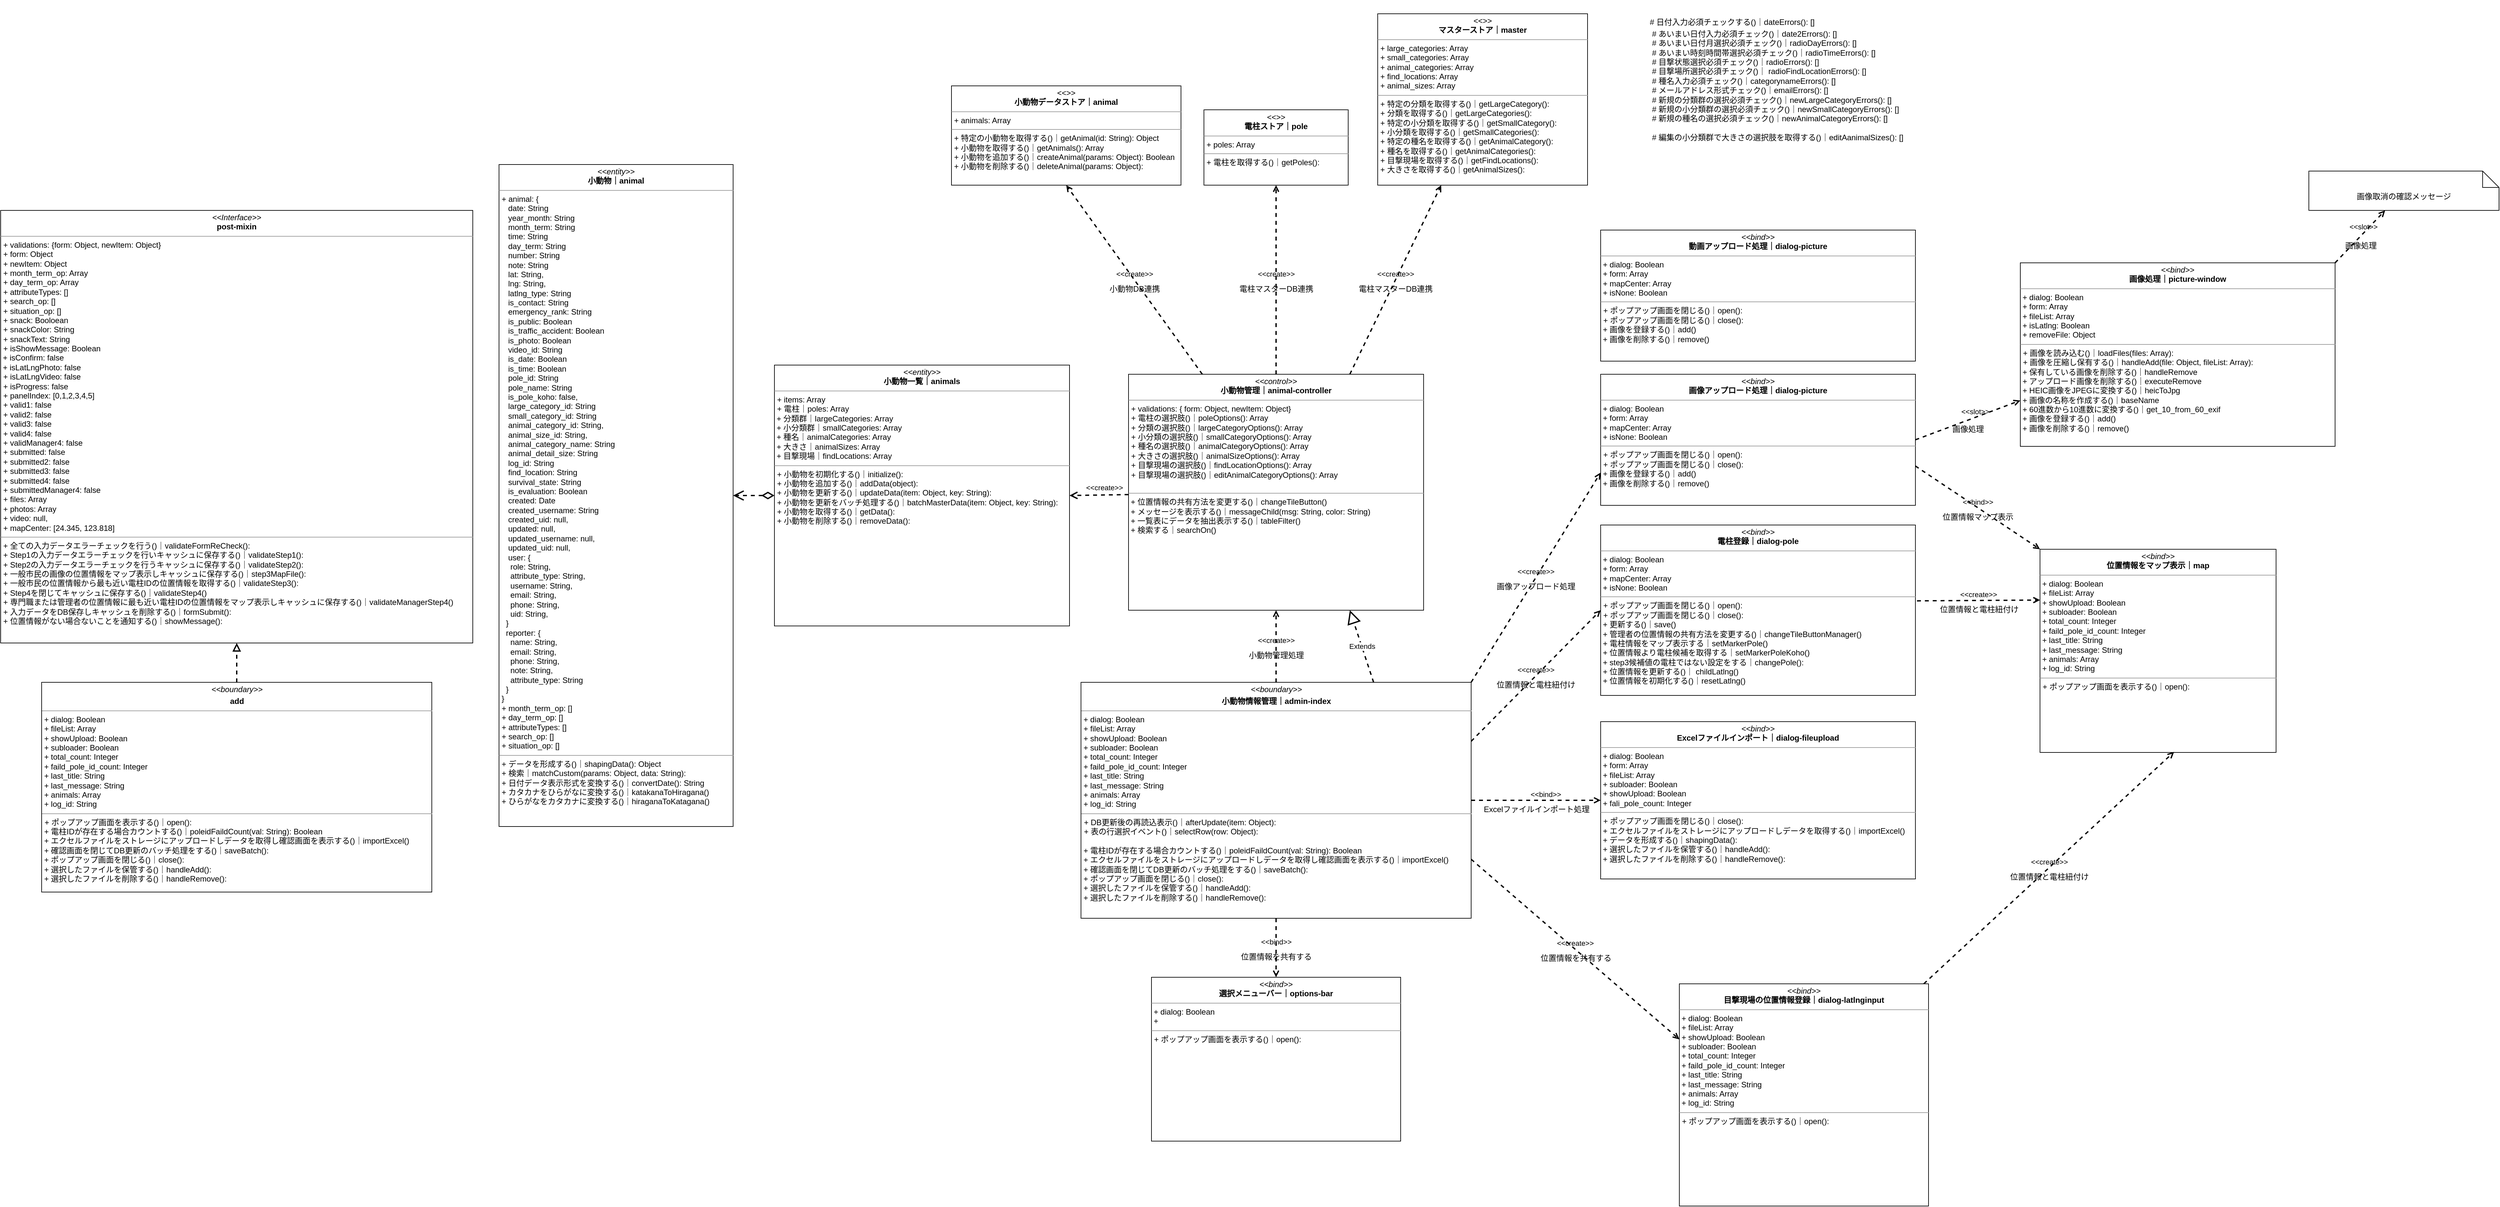 <mxfile version="20.5.1" type="github" pages="4">
  <diagram id="IE3pzxr3oEUSaLVv8lXV" name="クラス図">
    <mxGraphModel dx="3014" dy="4322" grid="1" gridSize="10" guides="1" tooltips="1" connect="1" arrows="1" fold="1" page="1" pageScale="1" pageWidth="1654" pageHeight="1169" math="0" shadow="0">
      <root>
        <mxCell id="0" />
        <mxCell id="1" parent="0" />
        <mxCell id="dbNfo8pyNhIugIIxNkcV-3" value="&lt;p style=&quot;margin:0px;margin-top:4px;text-align:center;&quot;&gt;&lt;i&gt;&amp;lt;&amp;lt;control&amp;gt;&amp;gt;&lt;/i&gt;&lt;br&gt;&lt;b&gt;小動物管理｜animal-controller&lt;/b&gt;&lt;/p&gt;&lt;hr size=&quot;1&quot;&gt;&lt;p style=&quot;margin:0px;margin-left:4px;&quot;&gt;+ validations: { form: Object, newItem: Object}&lt;br&gt;+ 電柱の選択肢()｜poleOptions(): Array&lt;br&gt;&lt;/p&gt;&lt;p style=&quot;margin:0px;margin-left:4px;&quot;&gt;+ 分類の選択肢()｜largeCategoryOptions(): Array&lt;br&gt;&lt;/p&gt;&lt;p style=&quot;margin:0px;margin-left:4px;&quot;&gt;+ 小分類の選択肢()｜smallCategoryOptions(): Array&lt;br&gt;&lt;/p&gt;&lt;p style=&quot;margin:0px;margin-left:4px;&quot;&gt;+ 種名の選択肢()｜animalCategoryOptions(): Array&lt;br&gt;&lt;/p&gt;&lt;p style=&quot;margin:0px;margin-left:4px;&quot;&gt;+ 大きさの選択肢()｜animalSizeOptions(): Array&lt;br&gt;&lt;/p&gt;&lt;p style=&quot;margin:0px;margin-left:4px;&quot;&gt;+ 目撃現場の選択肢()｜findLocationOptions(): Array&lt;br&gt;&lt;/p&gt;&lt;p style=&quot;margin:0px;margin-left:4px;&quot;&gt;+ 目撃現場の選択肢()｜editAnimalCategoryOptions(): Array&lt;/p&gt;&lt;br&gt;&lt;div&gt;&lt;/div&gt;&lt;hr size=&quot;1&quot;&gt;&lt;p style=&quot;margin:0px;margin-left:4px;&quot;&gt;&lt;/p&gt;&amp;nbsp;&lt;span style=&quot;background-color: initial;&quot;&gt;+&amp;nbsp;&lt;/span&gt;位置情報の共有方法を変更する()｜&lt;span style=&quot;background-color: initial;&quot;&gt;changeTileButton()&lt;/span&gt;&lt;br&gt;&amp;nbsp;+ メッセージを表示する()｜&lt;span style=&quot;background-color: initial;&quot;&gt;messageChild(msg: String, color: String)&lt;/span&gt;&lt;span style=&quot;background-color: initial;&quot;&gt;&lt;br&gt;&lt;/span&gt;&amp;nbsp;+ 一覧表にデータを抽出表示する()｜&lt;span style=&quot;background-color: initial;&quot;&gt;tableFilter()&lt;br&gt;&lt;/span&gt;&lt;span style=&quot;background-color: initial;&quot;&gt;&amp;nbsp;+ 検索する｜searchOn()&lt;br&gt;&lt;br&gt;&lt;/span&gt;&lt;span style=&quot;background-color: initial;&quot;&gt;&lt;br&gt;&lt;/span&gt;" style="verticalAlign=top;align=left;overflow=fill;fontSize=12;fontFamily=Helvetica;html=1;" parent="1" vertex="1">
          <mxGeometry x="1840" y="-1470" width="450" height="360" as="geometry" />
        </mxCell>
        <mxCell id="dbNfo8pyNhIugIIxNkcV-71" value="&lt;p style=&quot;margin:0px;margin-top:4px;text-align:center;&quot;&gt;&lt;i&gt;&amp;lt;&amp;lt;Interface&amp;gt;&amp;gt;&lt;/i&gt;&lt;br&gt;&lt;b&gt;post-mixin&lt;/b&gt;&lt;/p&gt;&lt;hr size=&quot;1&quot;&gt;&lt;p style=&quot;margin:0px;margin-left:4px;&quot;&gt;+ validations: {form: Object, newItem: Object}&lt;br&gt;+&amp;nbsp;form: Object&lt;/p&gt;&lt;p style=&quot;margin:0px;margin-left:4px;&quot;&gt;+ newItem: Object&lt;br&gt;&lt;/p&gt;&lt;p style=&quot;margin:0px;margin-left:4px;&quot;&gt;+&amp;nbsp;month_term_op: Array&lt;/p&gt;&lt;p style=&quot;margin:0px;margin-left:4px;&quot;&gt;+&amp;nbsp;day_term_op: Array&lt;/p&gt;&lt;p style=&quot;margin:0px;margin-left:4px;&quot;&gt;+&amp;nbsp;attributeTypes: []&lt;/p&gt;&lt;p style=&quot;margin:0px;margin-left:4px;&quot;&gt;+&amp;nbsp;search_op: []&lt;/p&gt;&lt;p style=&quot;margin:0px;margin-left:4px;&quot;&gt;+&amp;nbsp;situation_op: []&lt;/p&gt;&lt;p style=&quot;margin:0px;margin-left:4px;&quot;&gt;+ snack: Booloean&lt;/p&gt;&lt;p style=&quot;margin:0px;margin-left:4px;&quot;&gt;+ snackColor: String&lt;/p&gt;&lt;p style=&quot;margin:0px;margin-left:4px;&quot;&gt;+&amp;nbsp;snackText: String&lt;/p&gt;&lt;p style=&quot;margin:0px;margin-left:4px;&quot;&gt;+&amp;nbsp;isShowMessage: Boolean&lt;/p&gt;&amp;nbsp;+&amp;nbsp;&lt;span style=&quot;background-color: initial;&quot;&gt;isConfirm&lt;/span&gt;: false&lt;br&gt;&amp;nbsp;+&amp;nbsp;&lt;span style=&quot;background-color: initial;&quot;&gt;isLatLngPhoto: false&lt;/span&gt;&lt;br&gt;&lt;p style=&quot;margin:0px;margin-left:4px;&quot;&gt;+ isLatLngVideo: false&lt;/p&gt;&lt;p style=&quot;margin:0px;margin-left:4px;&quot;&gt;+ isProgress: false&lt;/p&gt;&lt;p style=&quot;margin:0px;margin-left:4px;&quot;&gt;+ panelIndex: [0,1,2,3,4,5]&lt;/p&gt;&lt;p style=&quot;margin:0px;margin-left:4px;&quot;&gt;+ valid1: false&lt;/p&gt;&lt;p style=&quot;margin:0px;margin-left:4px;&quot;&gt;+ valid2: false&lt;/p&gt;&lt;p style=&quot;margin:0px;margin-left:4px;&quot;&gt;+ valid3: false&lt;/p&gt;&lt;p style=&quot;margin:0px;margin-left:4px;&quot;&gt;+ valid4: false&lt;/p&gt;&lt;p style=&quot;margin:0px;margin-left:4px;&quot;&gt;+ validManager4: false&lt;/p&gt;&lt;p style=&quot;margin:0px;margin-left:4px;&quot;&gt;+ submitted: false&lt;/p&gt;&lt;p style=&quot;margin:0px;margin-left:4px;&quot;&gt;+ submitted2: false&lt;/p&gt;&lt;p style=&quot;margin:0px;margin-left:4px;&quot;&gt;+ submitted3: false&lt;/p&gt;&lt;p style=&quot;margin:0px;margin-left:4px;&quot;&gt;+ submitted4: false&lt;/p&gt;&lt;p style=&quot;margin:0px;margin-left:4px;&quot;&gt;+ submittedManager4: false&lt;/p&gt;&lt;p style=&quot;margin:0px;margin-left:4px;&quot;&gt;+ files: Array&lt;/p&gt;&lt;p style=&quot;margin:0px;margin-left:4px;&quot;&gt;+ photos: Array&lt;/p&gt;&lt;p style=&quot;margin:0px;margin-left:4px;&quot;&gt;+ video: null,&lt;/p&gt;&lt;p style=&quot;margin:0px;margin-left:4px;&quot;&gt;+ mapCenter: [24.345, 123.818]&lt;/p&gt;&lt;hr size=&quot;1&quot;&gt;&lt;p style=&quot;margin:0px;margin-left:4px;&quot;&gt;&lt;span style=&quot;background-color: initial;&quot;&gt;+ 全ての入力データエラーチェックを行う()｜validateFormReCheck():&amp;nbsp;&lt;/span&gt;&lt;/p&gt;&lt;p style=&quot;margin:0px;margin-left:4px;&quot;&gt;+ Step1の入力データエラーチェックを行いキャッシュに保存する()｜validateStep1():&lt;/p&gt;&lt;p style=&quot;margin:0px;margin-left:4px;&quot;&gt;+ Step2の入力データエラーチェックを行うキャッシュに保存する()｜validateStep2():&lt;/p&gt;&lt;p style=&quot;margin:0px;margin-left:4px;&quot;&gt;+ 一般市民の画像の位置情報をマップ表示しキャッシュに保存する()｜step3MapFile():&lt;/p&gt;&lt;p style=&quot;margin:0px;margin-left:4px;&quot;&gt;+ 一般市民の位置情報から最も近い電柱IDの位置情報を取得する()｜validateStep3():&lt;/p&gt;&lt;p style=&quot;margin:0px;margin-left:4px;&quot;&gt;+ Step4を閉じてキャッシュに保存する()｜validateStep4()&lt;/p&gt;&lt;p style=&quot;margin:0px;margin-left:4px;&quot;&gt;+ 専門職または管理者の位置情報に最も近い電柱IDの位置情報をマップ表示しキャッシュに保存する()｜validateManagerStep4()&lt;/p&gt;&lt;p style=&quot;margin:0px;margin-left:4px;&quot;&gt;+ 入力データをDB保存しキャッシュを削除する()｜formSubmit():&lt;/p&gt;&lt;p style=&quot;margin:0px;margin-left:4px;&quot;&gt;+ 位置情報がない場合ないことを通知する()｜showMessage():&amp;nbsp;&lt;/p&gt;" style="verticalAlign=top;align=left;overflow=fill;fontSize=12;fontFamily=Helvetica;html=1;" parent="1" vertex="1">
          <mxGeometry x="120" y="-1720" width="720" height="660" as="geometry" />
        </mxCell>
        <mxCell id="dbNfo8pyNhIugIIxNkcV-76" value="&lt;p style=&quot;margin:0px;margin-top:4px;text-align:center;&quot;&gt;&lt;i&gt;&amp;lt;&amp;lt;entity&amp;gt;&amp;gt;&lt;/i&gt;&lt;br&gt;&lt;b&gt;小動物｜animal&lt;/b&gt;&lt;/p&gt;&lt;hr size=&quot;1&quot;&gt;&lt;p style=&quot;margin:0px;margin-left:4px;&quot;&gt;&lt;span style=&quot;background-color: initial;&quot;&gt;+ animal: {&amp;nbsp;&lt;/span&gt;&lt;br&gt;&lt;/p&gt;&lt;p style=&quot;margin:0px;margin-left:4px;&quot;&gt;&amp;nbsp; &amp;nbsp;date: String&lt;/p&gt;&lt;p style=&quot;margin:0px;margin-left:4px;&quot;&gt;&amp;nbsp; &amp;nbsp;year_month: String&lt;/p&gt;&lt;p style=&quot;margin:0px;margin-left:4px;&quot;&gt;&amp;nbsp; &amp;nbsp;month_term: String&lt;/p&gt;&lt;p style=&quot;margin:0px;margin-left:4px;&quot;&gt;&amp;nbsp; &amp;nbsp;time: String&lt;/p&gt;&lt;p style=&quot;margin:0px;margin-left:4px;&quot;&gt;&amp;nbsp; &amp;nbsp;day_term: String&lt;/p&gt;&lt;p style=&quot;margin:0px;margin-left:4px;&quot;&gt;&amp;nbsp; &amp;nbsp;number: String&lt;/p&gt;&lt;p style=&quot;margin:0px;margin-left:4px;&quot;&gt;&amp;nbsp; &amp;nbsp;note: String&lt;/p&gt;&lt;p style=&quot;margin:0px;margin-left:4px;&quot;&gt;&amp;nbsp; &amp;nbsp;lat: String,&lt;/p&gt;&lt;p style=&quot;margin:0px;margin-left:4px;&quot;&gt;&amp;nbsp; &amp;nbsp;lng: String,&lt;/p&gt;&lt;p style=&quot;margin:0px;margin-left:4px;&quot;&gt;&amp;nbsp; &amp;nbsp;latlng_type: String&lt;/p&gt;&lt;p style=&quot;margin:0px;margin-left:4px;&quot;&gt;&amp;nbsp; &amp;nbsp;is_contact: String&lt;/p&gt;&lt;p style=&quot;margin:0px;margin-left:4px;&quot;&gt;&amp;nbsp; &amp;nbsp;emergency_rank: String&lt;/p&gt;&lt;p style=&quot;margin:0px;margin-left:4px;&quot;&gt;&amp;nbsp; &amp;nbsp;is_public: Boolean&lt;/p&gt;&lt;p style=&quot;margin:0px;margin-left:4px;&quot;&gt;&amp;nbsp; &amp;nbsp;is_traffic_accident: Boolean&lt;/p&gt;&lt;p style=&quot;margin:0px;margin-left:4px;&quot;&gt;&amp;nbsp; &amp;nbsp;is_photo: Boolean&lt;/p&gt;&lt;p style=&quot;margin:0px;margin-left:4px;&quot;&gt;&amp;nbsp; &amp;nbsp;video_id: String&lt;/p&gt;&lt;p style=&quot;margin:0px;margin-left:4px;&quot;&gt;&amp;nbsp; &amp;nbsp;is_date: Boolean&lt;/p&gt;&lt;p style=&quot;margin:0px;margin-left:4px;&quot;&gt;&amp;nbsp; &amp;nbsp;is_time: Boolean&lt;/p&gt;&lt;p style=&quot;margin:0px;margin-left:4px;&quot;&gt;&amp;nbsp; &amp;nbsp;pole_id: String&lt;/p&gt;&lt;p style=&quot;margin:0px;margin-left:4px;&quot;&gt;&amp;nbsp; &amp;nbsp;pole_name: String&lt;/p&gt;&lt;p style=&quot;margin:0px;margin-left:4px;&quot;&gt;&amp;nbsp; &amp;nbsp;is_pole_koho: false,&lt;/p&gt;&lt;p style=&quot;margin:0px;margin-left:4px;&quot;&gt;&amp;nbsp; &amp;nbsp;large_category_id: String&lt;/p&gt;&lt;p style=&quot;margin:0px;margin-left:4px;&quot;&gt;&amp;nbsp; &amp;nbsp;small_category_id: String&lt;/p&gt;&lt;p style=&quot;margin:0px;margin-left:4px;&quot;&gt;&amp;nbsp; &amp;nbsp;animal_category_id: String,&lt;/p&gt;&lt;p style=&quot;margin:0px;margin-left:4px;&quot;&gt;&amp;nbsp; &amp;nbsp;animal_size_id: String,&lt;/p&gt;&lt;p style=&quot;margin:0px;margin-left:4px;&quot;&gt;&amp;nbsp; &amp;nbsp;animal_category_name: String&lt;/p&gt;&lt;p style=&quot;margin:0px;margin-left:4px;&quot;&gt;&amp;nbsp; &amp;nbsp;animal_detail_size: String&lt;/p&gt;&lt;p style=&quot;margin:0px;margin-left:4px;&quot;&gt;&amp;nbsp; &amp;nbsp;log_id: String&lt;/p&gt;&lt;p style=&quot;margin:0px;margin-left:4px;&quot;&gt;&amp;nbsp; &amp;nbsp;find_location: String&lt;/p&gt;&lt;p style=&quot;margin:0px;margin-left:4px;&quot;&gt;&amp;nbsp; &amp;nbsp;survival_state: String&lt;/p&gt;&lt;p style=&quot;margin:0px;margin-left:4px;&quot;&gt;&amp;nbsp; &amp;nbsp;is_evaluation: Boolean&lt;/p&gt;&lt;p style=&quot;margin:0px;margin-left:4px;&quot;&gt;&amp;nbsp; &amp;nbsp;created: Date&lt;/p&gt;&lt;p style=&quot;margin:0px;margin-left:4px;&quot;&gt;&amp;nbsp; &amp;nbsp;created_username: String&lt;/p&gt;&lt;p style=&quot;margin:0px;margin-left:4px;&quot;&gt;&amp;nbsp; &amp;nbsp;created_uid: null,&lt;/p&gt;&lt;p style=&quot;margin:0px;margin-left:4px;&quot;&gt;&amp;nbsp; &amp;nbsp;updated: null,&lt;/p&gt;&lt;p style=&quot;margin:0px;margin-left:4px;&quot;&gt;&amp;nbsp; &amp;nbsp;updated_username: null,&lt;/p&gt;&lt;p style=&quot;margin:0px;margin-left:4px;&quot;&gt;&amp;nbsp; &amp;nbsp;updated_uid: null,&lt;/p&gt;&lt;p style=&quot;margin:0px;margin-left:4px;&quot;&gt;&amp;nbsp; &amp;nbsp;user: {&lt;/p&gt;&lt;p style=&quot;margin:0px;margin-left:4px;&quot;&gt;&amp;nbsp; &amp;nbsp; role: String,&lt;/p&gt;&lt;p style=&quot;margin:0px;margin-left:4px;&quot;&gt;&amp;nbsp; &amp;nbsp; attribute_type: String,&lt;/p&gt;&lt;p style=&quot;margin:0px;margin-left:4px;&quot;&gt;&amp;nbsp; &amp;nbsp; username: String,&lt;/p&gt;&lt;p style=&quot;margin:0px;margin-left:4px;&quot;&gt;&amp;nbsp; &amp;nbsp; email: String,&lt;/p&gt;&lt;p style=&quot;margin:0px;margin-left:4px;&quot;&gt;&amp;nbsp; &amp;nbsp; phone: String,&lt;/p&gt;&lt;p style=&quot;margin:0px;margin-left:4px;&quot;&gt;&amp;nbsp; &amp;nbsp; uid: String,&lt;/p&gt;&lt;p style=&quot;margin:0px;margin-left:4px;&quot;&gt;&amp;nbsp; }&lt;/p&gt;&lt;p style=&quot;margin:0px;margin-left:4px;&quot;&gt;&amp;nbsp; reporter: {&lt;/p&gt;&lt;p style=&quot;margin:0px;margin-left:4px;&quot;&gt;&amp;nbsp; &amp;nbsp; name: String,&lt;/p&gt;&lt;p style=&quot;margin:0px;margin-left:4px;&quot;&gt;&amp;nbsp; &amp;nbsp; email: String,&lt;/p&gt;&lt;p style=&quot;margin:0px;margin-left:4px;&quot;&gt;&amp;nbsp; &amp;nbsp; phone: String,&lt;/p&gt;&lt;p style=&quot;margin:0px;margin-left:4px;&quot;&gt;&amp;nbsp; &amp;nbsp; note: String,&lt;/p&gt;&lt;p style=&quot;margin:0px;margin-left:4px;&quot;&gt;&amp;nbsp; &amp;nbsp; attribute_type: String&lt;/p&gt;&lt;p style=&quot;margin:0px;margin-left:4px;&quot;&gt;&amp;nbsp; }&lt;/p&gt;&lt;p style=&quot;margin:0px;margin-left:4px;&quot;&gt;}&lt;/p&gt;&lt;p style=&quot;margin: 0px 0px 0px 4px;&quot;&gt;+&amp;nbsp;month_term_op: []&lt;/p&gt;&lt;p style=&quot;margin: 0px 0px 0px 4px;&quot;&gt;+&amp;nbsp;day_term_op: []&lt;/p&gt;&lt;p style=&quot;margin: 0px 0px 0px 4px;&quot;&gt;+&amp;nbsp;attributeTypes: []&lt;/p&gt;&lt;p style=&quot;margin: 0px 0px 0px 4px;&quot;&gt;+&amp;nbsp;search_op: []&lt;/p&gt;&lt;p style=&quot;margin: 0px 0px 0px 4px;&quot;&gt;+&amp;nbsp;situation_op: []&lt;/p&gt;&lt;hr size=&quot;1&quot;&gt;&lt;p style=&quot;margin: 0px 0px 0px 4px;&quot;&gt;+ データを形成する()｜shapingData(): Object&lt;br&gt;&lt;/p&gt;&lt;p style=&quot;margin: 0px 0px 0px 4px;&quot;&gt;+ 検索｜matchCustom(params: Object, data: String):&amp;nbsp;&lt;/p&gt;&lt;p style=&quot;margin: 0px 0px 0px 4px;&quot;&gt;+ 日付データ表示形式を変換する()｜convertDate(): String&lt;br&gt;&lt;/p&gt;&lt;p style=&quot;margin: 0px 0px 0px 4px;&quot;&gt;+ カタカナをひらがなに変換する()｜katakanaToHiragana()&lt;/p&gt;&lt;p style=&quot;margin: 0px 0px 0px 4px;&quot;&gt;+ ひらがなをカタカナ&lt;span style=&quot;background-color: initial;&quot;&gt;に変換する()｜hiraganaToKatagana()&lt;/span&gt;&lt;/p&gt;" style="verticalAlign=top;align=left;overflow=fill;fontSize=12;fontFamily=Helvetica;html=1;" parent="1" vertex="1">
          <mxGeometry x="880" y="-1790" width="357" height="1010" as="geometry" />
        </mxCell>
        <mxCell id="dbNfo8pyNhIugIIxNkcV-93" value="&lt;p style=&quot;margin:0px;margin-top:4px;text-align:center;&quot;&gt;&lt;i&gt;&amp;lt;&amp;lt;bind&amp;gt;&amp;gt;&lt;/i&gt;&lt;br&gt;&lt;b&gt;Excelファイルインポート｜dialog-fileupload&lt;/b&gt;&lt;/p&gt;&lt;hr size=&quot;1&quot;&gt;&lt;div&gt;&amp;nbsp;+ dialog: Boolean&lt;br&gt;&lt;/div&gt;&lt;div&gt;&amp;nbsp;+ form: Array&lt;/div&gt;&lt;div&gt;&amp;nbsp;+ fileList: Array&amp;nbsp;&lt;/div&gt;&lt;div&gt;&lt;span style=&quot;background-color: initial;&quot;&gt;&amp;nbsp;+ subloader: Boolean&lt;/span&gt;&lt;br&gt;&lt;/div&gt;&lt;div&gt;&lt;span style=&quot;background-color: initial;&quot;&gt;&amp;nbsp;+ showUpload: Boolean&lt;/span&gt;&lt;br&gt;&lt;/div&gt;&lt;div&gt;&amp;nbsp;+ fali_pole_count: Integer&lt;/div&gt;&lt;hr size=&quot;1&quot;&gt;&lt;p style=&quot;margin:0px;margin-left:4px;&quot;&gt;&lt;span style=&quot;background-color: initial;&quot;&gt;+ ポップアップ画面を閉じる()｜close():&amp;nbsp;&lt;/span&gt;&lt;/p&gt;&amp;nbsp;+ エクセルファイルをストレージにアップロードしデータを取得する()｜importExcel()&lt;br&gt;&amp;nbsp;+ データを形成する()｜shapingData():&amp;nbsp;&lt;br&gt;&amp;nbsp;+ 選択したファイルを保管する()｜handleAdd():&amp;nbsp;&lt;br&gt;&amp;nbsp;+ 選択したファイルを削除する()｜handleRemove():&amp;nbsp;" style="verticalAlign=top;align=left;overflow=fill;fontSize=12;fontFamily=Helvetica;html=1;" parent="1" vertex="1">
          <mxGeometry x="2560" y="-940" width="480" height="240" as="geometry" />
        </mxCell>
        <mxCell id="oF89KEFaxCOrjEJHtqui-1" value="&lt;p style=&quot;margin:0px;margin-top:4px;text-align:center;&quot;&gt;&lt;i&gt;&amp;lt;&amp;lt;boundary&amp;gt;&amp;gt;&lt;/i&gt;&lt;b&gt;&lt;br&gt;&lt;/b&gt;&lt;/p&gt;&lt;p style=&quot;margin:0px;margin-top:4px;text-align:center;&quot;&gt;&lt;b&gt;add&lt;/b&gt;&lt;/p&gt;&lt;hr size=&quot;1&quot;&gt;&lt;div&gt;&amp;nbsp;+ dialog: Boolean&lt;/div&gt;&lt;div&gt;&amp;nbsp;+ fileList: Array&amp;nbsp;&lt;/div&gt;&lt;div&gt;&amp;nbsp;+ showUpload: Boolean&lt;/div&gt;&lt;div&gt;&amp;nbsp;+ subloader: Boolean&lt;/div&gt;&lt;div&gt;&amp;nbsp;+ total_count: Integer&lt;/div&gt;&lt;div&gt;&amp;nbsp;+ faild_pole_id_count: Integer&lt;/div&gt;&lt;div&gt;&amp;nbsp;+ last_title: String&lt;/div&gt;&lt;div&gt;&amp;nbsp;+ last_message: String&lt;/div&gt;&lt;div&gt;&amp;nbsp;+ animals: Array&lt;/div&gt;&lt;div&gt;&amp;nbsp;+ log_id: String&lt;/div&gt;&lt;hr size=&quot;1&quot;&gt;&lt;p style=&quot;margin:0px;margin-left:4px;&quot;&gt;&lt;span style=&quot;background-color: initial;&quot;&gt;+ ポップアップ画面を表示する()｜open():&amp;nbsp;&lt;/span&gt;&lt;/p&gt;&amp;nbsp;+&amp;nbsp;電柱IDが存在する場合カウントする()｜poleidFaildCount(val: String): Boolean&lt;br&gt;&amp;nbsp;+ エクセルファイルをストレージにアップロードしデータを取得し確認画面を表示する()｜importExcel()&lt;br&gt;&amp;nbsp;+ 確認画面を閉じてDB更新のバッチ処理をする()｜saveBatch():&amp;nbsp;&lt;br&gt;&amp;nbsp;+ ポップアップ画面を閉じる()｜close():&amp;nbsp;&lt;br&gt;&amp;nbsp;+ 選択したファイルを保管する()｜handleAdd():&amp;nbsp;&lt;br&gt;&amp;nbsp;+ 選択したファイルを削除する()｜handleRemove():&amp;nbsp;" style="verticalAlign=top;align=left;overflow=fill;fontSize=12;fontFamily=Helvetica;html=1;" parent="1" vertex="1">
          <mxGeometry x="182.5" y="-1000" width="595" height="320" as="geometry" />
        </mxCell>
        <mxCell id="oF89KEFaxCOrjEJHtqui-7" value="&lt;p style=&quot;margin:0px;margin-top:4px;text-align:center;&quot;&gt;&lt;i&gt;&amp;lt;&amp;lt;boundary&amp;gt;&amp;gt;&lt;/i&gt;&lt;b&gt;&lt;br&gt;&lt;/b&gt;&lt;/p&gt;&lt;p style=&quot;margin:0px;margin-top:4px;text-align:center;&quot;&gt;&lt;b&gt;小動物情報管理｜admin-index&lt;/b&gt;&lt;/p&gt;&lt;hr size=&quot;1&quot;&gt;&lt;div&gt;&amp;nbsp;+ dialog: Boolean&lt;/div&gt;&lt;div&gt;&amp;nbsp;+ fileList: Array&amp;nbsp;&lt;/div&gt;&lt;div&gt;&amp;nbsp;+ showUpload: Boolean&lt;/div&gt;&lt;div&gt;&amp;nbsp;+ subloader: Boolean&lt;/div&gt;&lt;div&gt;&amp;nbsp;+ total_count: Integer&lt;/div&gt;&lt;div&gt;&amp;nbsp;+ faild_pole_id_count: Integer&lt;/div&gt;&lt;div&gt;&amp;nbsp;+ last_title: String&lt;/div&gt;&lt;div&gt;&amp;nbsp;+ last_message: String&lt;/div&gt;&lt;div&gt;&amp;nbsp;+ animals: Array&lt;/div&gt;&lt;div&gt;&amp;nbsp;+ log_id: String&lt;/div&gt;&lt;hr size=&quot;1&quot;&gt;&lt;p style=&quot;margin:0px;margin-left:4px;&quot;&gt;+ DB更新後の再読込表示()｜afterUpdate(item: Object):&amp;nbsp;&lt;span style=&quot;background-color: initial;&quot;&gt;&lt;br&gt;&lt;/span&gt;&lt;/p&gt;&lt;p style=&quot;margin:0px;margin-left:4px;&quot;&gt;+ 表の行選択イベント()｜selectRow(row: Object):&amp;nbsp;&lt;br&gt;&lt;/p&gt;&lt;p style=&quot;margin:0px;margin-left:4px;&quot;&gt;&lt;/p&gt;&lt;br&gt;&amp;nbsp;+&amp;nbsp;電柱IDが存在する場合カウントする()｜poleidFaildCount(val: String): Boolean&lt;br&gt;&amp;nbsp;+ エクセルファイルをストレージにアップロードしデータを取得し確認画面を表示する()｜importExcel()&lt;br&gt;&amp;nbsp;+ 確認画面を閉じてDB更新のバッチ処理をする()｜saveBatch():&amp;nbsp;&lt;br&gt;&amp;nbsp;+ ポップアップ画面を閉じる()｜close():&amp;nbsp;&lt;br&gt;&amp;nbsp;+ 選択したファイルを保管する()｜handleAdd():&amp;nbsp;&lt;br&gt;&amp;nbsp;+ 選択したファイルを削除する()｜handleRemove():&amp;nbsp;" style="verticalAlign=top;align=left;overflow=fill;fontSize=12;fontFamily=Helvetica;html=1;" parent="1" vertex="1">
          <mxGeometry x="1767.5" y="-1000" width="595" height="360" as="geometry" />
        </mxCell>
        <mxCell id="oF89KEFaxCOrjEJHtqui-10" value="&amp;lt;&amp;lt;bind&amp;gt;&amp;gt;" style="endArrow=open;html=1;rounded=0;align=center;verticalAlign=bottom;dashed=1;endFill=0;labelBackgroundColor=none;fontColor=#000000;startSize=22;endSize=6;sourcePerimeterSpacing=0;targetPerimeterSpacing=0;strokeWidth=2;jumpSize=6;" parent="1" source="oF89KEFaxCOrjEJHtqui-7" target="dbNfo8pyNhIugIIxNkcV-93" edge="1">
          <mxGeometry x="0.143" relative="1" as="geometry">
            <mxPoint x="2360" y="-870" as="sourcePoint" />
            <mxPoint x="2380" y="-870" as="targetPoint" />
            <mxPoint as="offset" />
          </mxGeometry>
        </mxCell>
        <mxCell id="oF89KEFaxCOrjEJHtqui-11" value="Excelファイルインポート処理" style="resizable=0;html=1;align=center;verticalAlign=top;labelBackgroundColor=none;fontColor=#000000;" parent="oF89KEFaxCOrjEJHtqui-10" connectable="0" vertex="1">
          <mxGeometry relative="1" as="geometry" />
        </mxCell>
        <mxCell id="oF89KEFaxCOrjEJHtqui-14" value="" style="endArrow=block;startArrow=none;endFill=0;startFill=0;endSize=8;html=1;verticalAlign=bottom;dashed=1;labelBackgroundColor=none;rounded=0;fontColor=#000000;sourcePerimeterSpacing=0;targetPerimeterSpacing=0;strokeWidth=2;jumpSize=6;entryX=0.5;entryY=1;entryDx=0;entryDy=0;exitX=0.5;exitY=0;exitDx=0;exitDy=0;" parent="1" source="oF89KEFaxCOrjEJHtqui-1" target="dbNfo8pyNhIugIIxNkcV-71" edge="1">
          <mxGeometry width="160" relative="1" as="geometry">
            <mxPoint x="367.5" y="-950" as="sourcePoint" />
            <mxPoint x="527.5" y="-950" as="targetPoint" />
          </mxGeometry>
        </mxCell>
        <mxCell id="oF89KEFaxCOrjEJHtqui-15" value="&amp;lt;&amp;lt;create&amp;gt;&amp;gt;" style="endArrow=open;startArrow=none;endFill=0;startFill=0;endSize=8;html=1;verticalAlign=bottom;dashed=1;labelBackgroundColor=none;rounded=0;fontColor=#000000;sourcePerimeterSpacing=0;targetPerimeterSpacing=0;strokeWidth=2;jumpSize=6;entryX=1;entryY=0.5;entryDx=0;entryDy=0;" parent="1" source="dbNfo8pyNhIugIIxNkcV-3" target="oF89KEFaxCOrjEJHtqui-23" edge="1">
          <mxGeometry x="-0.189" y="-2" width="160" relative="1" as="geometry">
            <mxPoint x="550" y="-840" as="sourcePoint" />
            <mxPoint x="480" y="-840" as="targetPoint" />
            <mxPoint as="offset" />
          </mxGeometry>
        </mxCell>
        <mxCell id="oF89KEFaxCOrjEJHtqui-17" value="1" style="endArrow=open;html=1;endSize=12;startArrow=diamondThin;startSize=14;startFill=0;align=left;verticalAlign=bottom;rounded=0;dashed=1;fontColor=#000000;sourcePerimeterSpacing=0;targetPerimeterSpacing=0;strokeWidth=2;jumpSize=6;exitX=0;exitY=0.5;exitDx=0;exitDy=0;" parent="1" source="oF89KEFaxCOrjEJHtqui-23" target="dbNfo8pyNhIugIIxNkcV-76" edge="1">
          <mxGeometry x="-1" y="3" relative="1" as="geometry">
            <mxPoint x="580" y="-1340" as="sourcePoint" />
            <mxPoint x="590" y="-1430" as="targetPoint" />
          </mxGeometry>
        </mxCell>
        <mxCell id="oF89KEFaxCOrjEJHtqui-23" value="&lt;p style=&quot;margin:0px;margin-top:4px;text-align:center;&quot;&gt;&lt;i&gt;&amp;lt;&amp;lt;entity&amp;gt;&amp;gt;&lt;/i&gt;&lt;br&gt;&lt;b&gt;小動物一覧｜animals&lt;/b&gt;&lt;br&gt;&lt;/p&gt;&lt;hr size=&quot;1&quot;&gt;&lt;p style=&quot;margin:0px;margin-left:4px;&quot;&gt;+ items: Array&lt;/p&gt;&lt;p style=&quot;margin:0px;margin-left:4px;&quot;&gt;+ 電柱｜poles: Array&lt;/p&gt;&lt;div style=&quot;&quot;&gt;&lt;div&gt;&amp;nbsp;+ 分類群｜largeCategories: Array&lt;/div&gt;&lt;div&gt;&amp;nbsp;+ 小分類群｜smallCategories: Array&lt;/div&gt;&lt;div&gt;&amp;nbsp;+ 種名｜animalCategories: Array&lt;/div&gt;&lt;div&gt;&amp;nbsp;+ 大きさ｜animalSizes: Array&lt;/div&gt;&lt;div&gt;&amp;nbsp;+ 目撃現場｜findLocations: Array&lt;/div&gt;&lt;/div&gt;&lt;hr size=&quot;1&quot;&gt;&lt;p style=&quot;margin:0px;margin-left:4px;&quot;&gt;+ 小動物を初期化する()｜initialize():&amp;nbsp;&lt;/p&gt;&lt;p style=&quot;margin:0px;margin-left:4px;&quot;&gt;+ 小動物を追加する()｜addData(object):&amp;nbsp;&lt;br&gt;&lt;/p&gt;&lt;p style=&quot;margin:0px;margin-left:4px;&quot;&gt;+ 小動物を更新する()｜updateData(item: Object, key: String):&amp;nbsp;&lt;br&gt;&lt;/p&gt;&lt;p style=&quot;margin:0px;margin-left:4px;&quot;&gt;+ 小動物を更新をバッチ処理する()｜batchMasterData(item: Object, key: String):&amp;nbsp;&lt;br&gt;&lt;/p&gt;&lt;p style=&quot;margin:0px;margin-left:4px;&quot;&gt;+ 小動物を取得する()｜getData():&lt;/p&gt;&lt;p style=&quot;margin:0px;margin-left:4px;&quot;&gt;+ 小動物を削除する()｜removeData():&lt;br&gt;&lt;/p&gt;" style="verticalAlign=top;align=left;overflow=fill;fontSize=12;fontFamily=Helvetica;html=1;fontColor=#000000;" parent="1" vertex="1">
          <mxGeometry x="1300" y="-1484" width="450" height="398" as="geometry" />
        </mxCell>
        <mxCell id="oF89KEFaxCOrjEJHtqui-31" value="&amp;lt;&amp;lt;create&amp;gt;&amp;gt;" style="endArrow=open;html=1;rounded=0;align=center;verticalAlign=bottom;dashed=1;endFill=0;labelBackgroundColor=none;fontColor=#000000;startSize=22;endSize=6;sourcePerimeterSpacing=0;targetPerimeterSpacing=0;strokeWidth=2;jumpSize=6;entryX=0.5;entryY=1;entryDx=0;entryDy=0;" parent="1" source="oF89KEFaxCOrjEJHtqui-7" target="dbNfo8pyNhIugIIxNkcV-3" edge="1">
          <mxGeometry relative="1" as="geometry">
            <mxPoint x="1700" y="-980" as="sourcePoint" />
            <mxPoint x="1860" y="-980" as="targetPoint" />
          </mxGeometry>
        </mxCell>
        <mxCell id="oF89KEFaxCOrjEJHtqui-32" value="小動物管理処理" style="resizable=0;html=1;align=center;verticalAlign=top;labelBackgroundColor=none;fontColor=#000000;" parent="oF89KEFaxCOrjEJHtqui-31" connectable="0" vertex="1">
          <mxGeometry relative="1" as="geometry" />
        </mxCell>
        <mxCell id="oF89KEFaxCOrjEJHtqui-33" value="Extends" style="endArrow=block;endSize=16;endFill=0;html=1;rounded=0;dashed=1;fontColor=#000000;sourcePerimeterSpacing=0;targetPerimeterSpacing=0;strokeWidth=2;jumpSize=6;entryX=0.75;entryY=1;entryDx=0;entryDy=0;exitX=0.75;exitY=0;exitDx=0;exitDy=0;" parent="1" source="oF89KEFaxCOrjEJHtqui-7" target="dbNfo8pyNhIugIIxNkcV-3" edge="1">
          <mxGeometry width="160" relative="1" as="geometry">
            <mxPoint x="2000" y="-960" as="sourcePoint" />
            <mxPoint x="2000" y="-1030" as="targetPoint" />
          </mxGeometry>
        </mxCell>
        <mxCell id="oF89KEFaxCOrjEJHtqui-34" value="&lt;p style=&quot;margin:0px;margin-top:4px;text-align:center;&quot;&gt;&lt;i&gt;&amp;lt;&amp;lt;&amp;gt;&amp;gt;&lt;/i&gt;&lt;br&gt;&lt;b&gt;小動物データストア｜animal&lt;/b&gt;&lt;br&gt;&lt;/p&gt;&lt;hr size=&quot;1&quot;&gt;&lt;p style=&quot;margin:0px;margin-left:4px;&quot;&gt;+ animals: Array&lt;/p&gt;&lt;hr size=&quot;1&quot;&gt;&lt;p style=&quot;margin:0px;margin-left:4px;&quot;&gt;&lt;span style=&quot;background-color: initial;&quot;&gt;+ 特定の小動物を取得する()｜getAnimal(id: String): Object&lt;/span&gt;&lt;br&gt;&lt;/p&gt;&lt;p style=&quot;margin:0px;margin-left:4px;&quot;&gt;+ 小動物を取得する()｜getAnimals(): Array&lt;span style=&quot;background-color: initial;&quot;&gt;&lt;br&gt;&lt;/span&gt;&lt;/p&gt;&lt;p style=&quot;margin:0px;margin-left:4px;&quot;&gt;+ 小動物を追加する()｜createAnimal(params: Object): Boolean&lt;br&gt;&lt;/p&gt;&lt;p style=&quot;margin:0px;margin-left:4px;&quot;&gt;+ 小動物を削除する()｜deleteAnimal(params: Object):&lt;br&gt;&lt;/p&gt;" style="verticalAlign=top;align=left;overflow=fill;fontSize=12;fontFamily=Helvetica;html=1;fontColor=#000000;" parent="1" vertex="1">
          <mxGeometry x="1570" y="-1910" width="350" height="151.5" as="geometry" />
        </mxCell>
        <mxCell id="oF89KEFaxCOrjEJHtqui-35" value="&lt;p style=&quot;margin:0px;margin-top:4px;text-align:center;&quot;&gt;&lt;i&gt;&amp;lt;&amp;lt;&amp;gt;&amp;gt;&lt;/i&gt;&lt;br&gt;&lt;b&gt;電柱ストア｜pole&lt;/b&gt;&lt;br&gt;&lt;/p&gt;&lt;hr size=&quot;1&quot;&gt;&lt;p style=&quot;margin:0px;margin-left:4px;&quot;&gt;+ poles: Array&lt;/p&gt;&lt;hr size=&quot;1&quot;&gt;&lt;p style=&quot;margin:0px;margin-left:4px;&quot;&gt;&lt;span style=&quot;background-color: initial;&quot;&gt;+ 電柱を取得する()｜getPoles():&lt;/span&gt;&lt;/p&gt;" style="verticalAlign=top;align=left;overflow=fill;fontSize=12;fontFamily=Helvetica;html=1;fontColor=#000000;" parent="1" vertex="1">
          <mxGeometry x="1955" y="-1873.5" width="220" height="115" as="geometry" />
        </mxCell>
        <mxCell id="oF89KEFaxCOrjEJHtqui-37" value="&amp;lt;&amp;lt;create&amp;gt;&amp;gt;" style="endArrow=open;html=1;rounded=0;align=center;verticalAlign=bottom;dashed=1;endFill=0;labelBackgroundColor=none;fontColor=#000000;startSize=22;endSize=6;sourcePerimeterSpacing=0;targetPerimeterSpacing=0;strokeWidth=2;jumpSize=6;entryX=0.5;entryY=1;entryDx=0;entryDy=0;exitX=0.5;exitY=0;exitDx=0;exitDy=0;" parent="1" source="dbNfo8pyNhIugIIxNkcV-3" target="oF89KEFaxCOrjEJHtqui-35" edge="1">
          <mxGeometry relative="1" as="geometry">
            <mxPoint x="1440" y="-1530" as="sourcePoint" />
            <mxPoint x="1894.5" y="-1759" as="targetPoint" />
          </mxGeometry>
        </mxCell>
        <mxCell id="oF89KEFaxCOrjEJHtqui-38" value="電柱マスターDB連携" style="resizable=0;html=1;align=center;verticalAlign=top;labelBackgroundColor=none;fontColor=#000000;" parent="oF89KEFaxCOrjEJHtqui-37" connectable="0" vertex="1">
          <mxGeometry relative="1" as="geometry" />
        </mxCell>
        <mxCell id="oF89KEFaxCOrjEJHtqui-41" value="&amp;lt;&amp;lt;create&amp;gt;&amp;gt;" style="endArrow=open;html=1;rounded=0;align=center;verticalAlign=bottom;dashed=1;endFill=0;labelBackgroundColor=none;fontColor=#000000;startSize=22;endSize=6;sourcePerimeterSpacing=0;targetPerimeterSpacing=0;strokeWidth=2;jumpSize=6;entryX=0.5;entryY=1;entryDx=0;entryDy=0;exitX=0.25;exitY=0;exitDx=0;exitDy=0;" parent="1" source="dbNfo8pyNhIugIIxNkcV-3" target="oF89KEFaxCOrjEJHtqui-34" edge="1">
          <mxGeometry relative="1" as="geometry">
            <mxPoint x="1360" y="-1530" as="sourcePoint" />
            <mxPoint x="2180" y="-1775" as="targetPoint" />
          </mxGeometry>
        </mxCell>
        <mxCell id="oF89KEFaxCOrjEJHtqui-42" value="小動物DB連携" style="resizable=0;html=1;align=center;verticalAlign=top;labelBackgroundColor=none;fontColor=#000000;" parent="oF89KEFaxCOrjEJHtqui-41" connectable="0" vertex="1">
          <mxGeometry relative="1" as="geometry" />
        </mxCell>
        <mxCell id="oF89KEFaxCOrjEJHtqui-45" value="&lt;h1&gt;&lt;span style=&quot;font-size: 12px; font-weight: 400;&quot;&gt;#&amp;nbsp;&lt;/span&gt;&lt;span style=&quot;font-size: 12px; font-weight: 400; background-color: initial;&quot;&gt;日付入力必須チェックする()｜&lt;/span&gt;&lt;span style=&quot;font-size: 12px; font-weight: 400; background-color: initial;&quot;&gt;dateErrors(): []&lt;/span&gt;&lt;br style=&quot;font-size: 12px; font-weight: 400;&quot;&gt;&lt;div style=&quot;font-size: 12px; font-weight: 400;&quot;&gt;&lt;div&gt;&amp;nbsp;#&amp;nbsp;あいまい日付入力&lt;span style=&quot;background-color: initial;&quot;&gt;必須&lt;/span&gt;&lt;span style=&quot;background-color: initial;&quot;&gt;チェック()｜&lt;/span&gt;&lt;span style=&quot;background-color: initial;&quot;&gt;date2Errors(): []&lt;/span&gt;&lt;/div&gt;&lt;div&gt;&amp;nbsp;#&amp;nbsp;あいまい日付月&lt;span style=&quot;background-color: initial;&quot;&gt;選択&lt;/span&gt;&lt;span style=&quot;background-color: initial;&quot;&gt;必須&lt;/span&gt;&lt;span style=&quot;background-color: initial;&quot;&gt;チェック()｜&lt;/span&gt;&lt;span style=&quot;background-color: initial;&quot;&gt;radioDayErrors(): []&lt;/span&gt;&lt;/div&gt;&lt;div&gt;&amp;nbsp;#&amp;nbsp;あいまい時刻時間帯選択&lt;span style=&quot;background-color: initial;&quot;&gt;必須&lt;/span&gt;&lt;span style=&quot;background-color: initial;&quot;&gt;チェック()｜&lt;/span&gt;&lt;span style=&quot;background-color: initial;&quot;&gt;radioTimeErrors(): []&lt;/span&gt;&lt;/div&gt;&lt;div&gt;&amp;nbsp;#&amp;nbsp;目撃状態選択&lt;span style=&quot;background-color: initial;&quot;&gt;必須&lt;/span&gt;&lt;span style=&quot;background-color: initial;&quot;&gt;チェック()｜&lt;/span&gt;&lt;span style=&quot;background-color: initial;&quot;&gt;radioErrors(): []&lt;/span&gt;&lt;/div&gt;&lt;div&gt;&amp;nbsp;#&amp;nbsp;目撃場所選択&lt;span style=&quot;background-color: initial;&quot;&gt;必須&lt;/span&gt;&lt;span style=&quot;background-color: initial;&quot;&gt;チェック()&lt;/span&gt;&lt;span style=&quot;background-color: initial;&quot;&gt;｜&lt;/span&gt;&lt;span style=&quot;background-color: initial;&quot;&gt;&amp;nbsp;&lt;/span&gt;&lt;span style=&quot;background-color: initial;&quot;&gt;radioFindLocationErrors(): []&lt;/span&gt;&lt;/div&gt;&lt;div&gt;&amp;nbsp;#&amp;nbsp;種名入力&lt;span style=&quot;background-color: initial;&quot;&gt;必須&lt;/span&gt;&lt;span style=&quot;background-color: initial;&quot;&gt;チェック()&lt;/span&gt;&lt;span style=&quot;background-color: initial;&quot;&gt;｜&lt;/span&gt;&lt;span style=&quot;background-color: initial;&quot;&gt;categorynameErrors(): []&lt;/span&gt;&lt;/div&gt;&lt;div&gt;&amp;nbsp;#&amp;nbsp;メールアドレス形式チェック()&lt;span style=&quot;background-color: initial;&quot;&gt;｜&lt;/span&gt;&lt;span style=&quot;background-color: initial;&quot;&gt;emailErrors(): []&lt;/span&gt;&lt;/div&gt;&lt;div&gt;&amp;nbsp;#&amp;nbsp;新規の分類群の選択&lt;span style=&quot;background-color: initial;&quot;&gt;必須&lt;/span&gt;&lt;span style=&quot;background-color: initial;&quot;&gt;チェック()&lt;/span&gt;&lt;span style=&quot;background-color: initial;&quot;&gt;｜&lt;/span&gt;&lt;span style=&quot;background-color: initial;&quot;&gt;newLargeCategoryErrors&lt;/span&gt;&lt;span style=&quot;background-color: initial;&quot;&gt;(): []&lt;/span&gt;&lt;/div&gt;&lt;div&gt;&amp;nbsp;#&amp;nbsp;新規の小分類群の選択&lt;span style=&quot;background-color: initial;&quot;&gt;必須&lt;/span&gt;&lt;span style=&quot;background-color: initial;&quot;&gt;チェック()&lt;/span&gt;&lt;span style=&quot;background-color: initial;&quot;&gt;｜&lt;/span&gt;&lt;span style=&quot;background-color: initial;&quot;&gt;newSmallCategoryErrors(): []&lt;/span&gt;&lt;/div&gt;&lt;div&gt;&amp;nbsp;#&amp;nbsp;新規の種名の選択&lt;span style=&quot;background-color: initial;&quot;&gt;必須&lt;/span&gt;&lt;span style=&quot;background-color: initial;&quot;&gt;チェック()&lt;/span&gt;&lt;span style=&quot;background-color: initial;&quot;&gt;｜&lt;/span&gt;&lt;span style=&quot;background-color: initial;&quot;&gt;newAnimalCategoryErrors(): []&lt;/span&gt;&lt;/div&gt;&lt;div&gt;&lt;br&gt;&lt;/div&gt;&lt;div&gt;&amp;nbsp;#&amp;nbsp;編集の小分類群で大きさの選択肢を取得する()&lt;span style=&quot;background-color: initial;&quot;&gt;｜&lt;/span&gt;&lt;span style=&quot;background-color: initial;&quot;&gt;editAanimalSizes(): []&lt;/span&gt;&lt;/div&gt;&lt;div&gt;&lt;br&gt;&lt;/div&gt;&lt;div&gt;&lt;b&gt;&amp;nbsp;# 分類群の選択肢を取得()&lt;span style=&quot;background-color: initial;&quot;&gt;｜&lt;/span&gt;&lt;span style=&quot;background-color: initial;&quot;&gt;newLargeCategories(): []&lt;/span&gt;&lt;/b&gt;&lt;/div&gt;&lt;div&gt;&lt;br&gt;&lt;/div&gt;&lt;div&gt;&lt;span style=&quot;background-color: initial;&quot;&gt;&amp;nbsp;&lt;/span&gt;#&lt;span style=&quot;background-color: initial;&quot;&gt;&amp;nbsp;新規の分類群で小分類群の選択肢を取得する()&lt;/span&gt;&lt;span style=&quot;background-color: initial;&quot;&gt;｜&lt;/span&gt;&lt;span style=&quot;background-color: initial;&quot;&gt;newFilterSmallCategories(): []&lt;br&gt;&lt;/span&gt;&lt;/div&gt;&lt;div&gt;&lt;span style=&quot;background-color: initial;&quot;&gt;&amp;nbsp;&lt;/span&gt;#&lt;span style=&quot;background-color: initial;&quot;&gt;&amp;nbsp;新規の分類群と&lt;/span&gt;&lt;span style=&quot;background-color: initial;&quot;&gt;小分類群で種名の選択肢を取得する()&lt;/span&gt;&lt;span style=&quot;background-color: initial;&quot;&gt;｜&lt;/span&gt;&lt;span style=&quot;background-color: initial;&quot;&gt;newFilterAnimalCategories(): []&lt;/span&gt;&lt;/div&gt;&lt;/div&gt;&lt;span style=&quot;font-size: 12px; font-weight: 400; background-color: initial;&quot;&gt;&amp;nbsp;+&amp;nbsp;&lt;/span&gt;&lt;span style=&quot;font-size: 12px; font-weight: 400;&quot;&gt;位置情報の共有方法を変更する()｜&lt;/span&gt;&lt;span style=&quot;font-size: 12px; font-weight: 400; background-color: initial;&quot;&gt;changeTileButton()&lt;/span&gt;&lt;br style=&quot;font-size: 12px; font-weight: 400;&quot;&gt;&lt;span style=&quot;font-size: 12px; font-weight: 400;&quot;&gt;&amp;nbsp;+ 位置情報を更新する()｜&lt;/span&gt;&lt;span style=&quot;font-size: 12px; font-weight: 400; background-color: initial;&quot;&gt;&amp;nbsp;childLatlng()&lt;br&gt;&lt;/span&gt;&lt;span style=&quot;font-size: 12px; font-weight: 400;&quot;&gt;&amp;nbsp;+ メッセージを表示する()｜&lt;/span&gt;&lt;span style=&quot;font-size: 12px; font-weight: 400; background-color: initial;&quot;&gt;messageChild(msg: String, color: String)&lt;br&gt;&lt;/span&gt;&lt;span style=&quot;font-size: 12px; font-weight: 400;&quot;&gt;&amp;nbsp;+ 位置情報を初期化する()｜&lt;/span&gt;&lt;span style=&quot;font-size: 12px; font-weight: 400; background-color: initial;&quot;&gt;resetLatlng()&lt;/span&gt;&lt;br&gt;&lt;/h1&gt;" style="text;html=1;strokeColor=none;fillColor=none;spacing=5;spacingTop=-20;whiteSpace=wrap;overflow=hidden;rounded=0;fontColor=#000000;" parent="1" vertex="1">
          <mxGeometry x="2630" y="-2031" width="470" height="221" as="geometry" />
        </mxCell>
        <mxCell id="oF89KEFaxCOrjEJHtqui-49" value="&lt;p style=&quot;margin:0px;margin-top:4px;text-align:center;&quot;&gt;&lt;i&gt;&amp;lt;&amp;lt;&amp;gt;&amp;gt;&lt;/i&gt;&lt;br&gt;&lt;b&gt;マスターストア｜master&lt;/b&gt;&lt;br&gt;&lt;/p&gt;&lt;hr size=&quot;1&quot;&gt;&lt;p style=&quot;margin:0px;margin-left:4px;&quot;&gt;+ large_categories: Array&lt;/p&gt;&lt;p style=&quot;margin:0px;margin-left:4px;&quot;&gt;+ small_categories: Array&lt;br&gt;&lt;/p&gt;&lt;p style=&quot;margin:0px;margin-left:4px;&quot;&gt;+ animal_categories: Array&lt;br&gt;&lt;/p&gt;&lt;p style=&quot;margin:0px;margin-left:4px;&quot;&gt;+ find_locations: Array&lt;br&gt;&lt;/p&gt;&lt;p style=&quot;margin:0px;margin-left:4px;&quot;&gt;+ animal_sizes: Array&lt;br&gt;&lt;/p&gt;&lt;hr size=&quot;1&quot;&gt;&lt;p style=&quot;margin:0px;margin-left:4px;&quot;&gt;+ 特定の分類を取得する()｜getLargeCategory():&lt;span style=&quot;background-color: initial;&quot;&gt;&lt;br&gt;&lt;/span&gt;&lt;/p&gt;&lt;p style=&quot;margin:0px;margin-left:4px;&quot;&gt;&lt;span style=&quot;background-color: initial;&quot;&gt;+ 分類を取得する()｜getLargeCategories():&lt;/span&gt;&lt;/p&gt;&lt;p style=&quot;margin:0px;margin-left:4px;&quot;&gt;+ 特定の小分類を取得する()｜getSmallCategory():&lt;br&gt;&lt;/p&gt;&lt;p style=&quot;margin:0px;margin-left:4px;&quot;&gt;+ 小分類を取得する()｜getSmallCategories():&lt;span style=&quot;background-color: initial;&quot;&gt;&lt;br&gt;&lt;/span&gt;&lt;/p&gt;&lt;p style=&quot;margin:0px;margin-left:4px;&quot;&gt;+ 特定の種名を取得する()｜getAnimalCategory():&lt;br&gt;&lt;/p&gt;&lt;p style=&quot;margin:0px;margin-left:4px;&quot;&gt;+ 種名を取得する()｜getAnimalCategories():&lt;br&gt;&lt;/p&gt;&lt;p style=&quot;margin:0px;margin-left:4px;&quot;&gt;+ 目撃現場を取得する()｜getFindLocations():&lt;br&gt;&lt;/p&gt;&lt;p style=&quot;margin:0px;margin-left:4px;&quot;&gt;+ 大きさを取得する()｜getAnimalSizes():&lt;br&gt;&lt;/p&gt;" style="verticalAlign=top;align=left;overflow=fill;fontSize=12;fontFamily=Helvetica;html=1;fontColor=#000000;" parent="1" vertex="1">
          <mxGeometry x="2220" y="-2020" width="320" height="261.5" as="geometry" />
        </mxCell>
        <mxCell id="oF89KEFaxCOrjEJHtqui-50" value="&amp;lt;&amp;lt;create&amp;gt;&amp;gt;" style="endArrow=open;html=1;rounded=0;align=center;verticalAlign=bottom;dashed=1;endFill=0;labelBackgroundColor=none;fontColor=#000000;startSize=22;endSize=6;sourcePerimeterSpacing=0;targetPerimeterSpacing=0;strokeWidth=2;jumpSize=6;exitX=0.75;exitY=0;exitDx=0;exitDy=0;" parent="1" source="dbNfo8pyNhIugIIxNkcV-3" target="oF89KEFaxCOrjEJHtqui-49" edge="1">
          <mxGeometry relative="1" as="geometry">
            <mxPoint x="1470" y="-1520" as="sourcePoint" />
            <mxPoint x="1550" y="-1749" as="targetPoint" />
          </mxGeometry>
        </mxCell>
        <mxCell id="oF89KEFaxCOrjEJHtqui-51" value="電柱マスターDB連携" style="resizable=0;html=1;align=center;verticalAlign=top;labelBackgroundColor=none;fontColor=#000000;" parent="oF89KEFaxCOrjEJHtqui-50" connectable="0" vertex="1">
          <mxGeometry relative="1" as="geometry" />
        </mxCell>
        <mxCell id="6Lwi7P6J9rDvHIAE1Znu-1" value="&lt;p style=&quot;margin:0px;margin-top:4px;text-align:center;&quot;&gt;&lt;i&gt;&amp;lt;&amp;lt;bind&amp;gt;&amp;gt;&lt;/i&gt;&lt;br&gt;&lt;b&gt;目撃現場の位置情報登録｜dialog-latlnginput&lt;/b&gt;&lt;/p&gt;&lt;hr size=&quot;1&quot;&gt;&lt;div&gt;&amp;nbsp;+ dialog: Boolean&lt;/div&gt;&lt;div&gt;&amp;nbsp;+ fileList: Array&amp;nbsp;&lt;/div&gt;&lt;div&gt;&amp;nbsp;+ showUpload: Boolean&lt;/div&gt;&lt;div&gt;&amp;nbsp;+ subloader: Boolean&lt;/div&gt;&lt;div&gt;&amp;nbsp;+ total_count: Integer&lt;/div&gt;&lt;div&gt;&amp;nbsp;+ faild_pole_id_count: Integer&lt;/div&gt;&lt;div&gt;&amp;nbsp;+ last_title: String&lt;/div&gt;&lt;div&gt;&amp;nbsp;+ last_message: String&lt;/div&gt;&lt;div&gt;&amp;nbsp;+ animals: Array&lt;/div&gt;&lt;div&gt;&amp;nbsp;+ log_id: String&lt;/div&gt;&lt;hr size=&quot;1&quot;&gt;&lt;p style=&quot;margin:0px;margin-left:4px;&quot;&gt;&lt;span style=&quot;background-color: initial;&quot;&gt;+ ポップアップ画面を表示する()｜open():&amp;nbsp;&lt;/span&gt;&lt;/p&gt;&amp;nbsp;" style="verticalAlign=top;align=left;overflow=fill;fontSize=12;fontFamily=Helvetica;html=1;" parent="1" vertex="1">
          <mxGeometry x="2680" y="-540" width="380" height="339" as="geometry" />
        </mxCell>
        <mxCell id="6Lwi7P6J9rDvHIAE1Znu-2" value="&lt;p style=&quot;margin:0px;margin-top:4px;text-align:center;&quot;&gt;&lt;i&gt;&amp;lt;&amp;lt;bind&amp;gt;&amp;gt;&lt;/i&gt;&lt;br&gt;&lt;b&gt;位置情報をマップ表示&lt;/b&gt;&lt;b style=&quot;background-color: initial;&quot;&gt;｜map&lt;/b&gt;&lt;/p&gt;&lt;hr size=&quot;1&quot;&gt;&lt;div&gt;&amp;nbsp;+ dialog: Boolean&lt;/div&gt;&lt;div&gt;&amp;nbsp;+ fileList: Array&amp;nbsp;&lt;/div&gt;&lt;div&gt;&amp;nbsp;+ showUpload: Boolean&lt;/div&gt;&lt;div&gt;&amp;nbsp;+ subloader: Boolean&lt;/div&gt;&lt;div&gt;&amp;nbsp;+ total_count: Integer&lt;/div&gt;&lt;div&gt;&amp;nbsp;+ faild_pole_id_count: Integer&lt;/div&gt;&lt;div&gt;&amp;nbsp;+ last_title: String&lt;/div&gt;&lt;div&gt;&amp;nbsp;+ last_message: String&lt;/div&gt;&lt;div&gt;&amp;nbsp;+ animals: Array&lt;/div&gt;&lt;div&gt;&amp;nbsp;+ log_id: String&lt;/div&gt;&lt;hr size=&quot;1&quot;&gt;&lt;p style=&quot;margin:0px;margin-left:4px;&quot;&gt;&lt;span style=&quot;background-color: initial;&quot;&gt;+ ポップアップ画面を表示する()｜open():&amp;nbsp;&lt;/span&gt;&lt;/p&gt;&amp;nbsp;" style="verticalAlign=top;align=left;overflow=fill;fontSize=12;fontFamily=Helvetica;html=1;" parent="1" vertex="1">
          <mxGeometry x="3230" y="-1203" width="360" height="310" as="geometry" />
        </mxCell>
        <mxCell id="6Lwi7P6J9rDvHIAE1Znu-3" value="&lt;p style=&quot;margin:0px;margin-top:4px;text-align:center;&quot;&gt;&lt;i&gt;&amp;lt;&amp;lt;bind&amp;gt;&amp;gt;&lt;/i&gt;&lt;br&gt;&lt;b style=&quot;background-color: initial;&quot;&gt;選択&lt;/b&gt;&lt;b style=&quot;background-color: initial;&quot;&gt;メニューバー｜options-bar&lt;/b&gt;&lt;/p&gt;&lt;hr size=&quot;1&quot;&gt;&lt;div&gt;&amp;nbsp;+ dialog: Boolean&lt;/div&gt;&lt;div&gt;&amp;nbsp;+&amp;nbsp;&lt;br&gt;&lt;/div&gt;&lt;hr size=&quot;1&quot;&gt;&lt;p style=&quot;margin:0px;margin-left:4px;&quot;&gt;&lt;span style=&quot;background-color: initial;&quot;&gt;+ ポップアップ画面を表示する()｜open():&amp;nbsp;&lt;/span&gt;&lt;/p&gt;&amp;nbsp;" style="verticalAlign=top;align=left;overflow=fill;fontSize=12;fontFamily=Helvetica;html=1;" parent="1" vertex="1">
          <mxGeometry x="1875" y="-550" width="380" height="250" as="geometry" />
        </mxCell>
        <mxCell id="TkFxZ_Zrd77_CQUTQAHx-1" value="&lt;p style=&quot;margin:0px;margin-top:4px;text-align:center;&quot;&gt;&lt;i&gt;&amp;lt;&amp;lt;bind&amp;gt;&amp;gt;&lt;/i&gt;&lt;br&gt;&lt;b&gt;電柱登録｜dialog-pole&lt;/b&gt;&lt;/p&gt;&lt;hr size=&quot;1&quot;&gt;&lt;div&gt;&lt;span style=&quot;background-color: initial;&quot;&gt;&amp;nbsp;+ dialog: Boolean&lt;/span&gt;&lt;br&gt;&lt;/div&gt;&lt;div&gt;&amp;nbsp;+ form: Array&lt;span style=&quot;background-color: initial;&quot;&gt;&lt;br&gt;&lt;/span&gt;&lt;/div&gt;&lt;div&gt;&amp;nbsp;+ mapCenter: Array&amp;nbsp;&lt;/div&gt;&lt;div&gt;&lt;span style=&quot;background-color: initial;&quot;&gt;&amp;nbsp;+ isNone: Boolean&lt;/span&gt;&lt;/div&gt;&lt;hr size=&quot;1&quot;&gt;&lt;p style=&quot;margin:0px;margin-left:4px;&quot;&gt;&lt;span style=&quot;background-color: initial;&quot;&gt;+ ポップアップ画面を閉じる()｜open():&amp;nbsp;&lt;/span&gt;&lt;/p&gt;&lt;p style=&quot;margin:0px;margin-left:4px;&quot;&gt;+ ポップアップ画面を閉じる()｜close():&amp;nbsp;&lt;span style=&quot;background-color: initial;&quot;&gt;&lt;br&gt;&lt;/span&gt;&lt;/p&gt;&amp;nbsp;+ 更新する()｜save()&lt;br&gt;&amp;nbsp;&lt;span style=&quot;background-color: initial;&quot;&gt;+ 管理者の&lt;/span&gt;位置情報の共有方法を変更する()｜&lt;span style=&quot;background-color: initial;&quot;&gt;changeTileButtonManager()&lt;br&gt;&amp;nbsp;+ 電柱情報をマップ表示する｜setMarkerPole()&lt;br&gt;&amp;nbsp;+ 位置情報より電柱候補を取得する｜setMarkerPoleKoho()&lt;br&gt;&amp;nbsp;+ step3候補値の電柱ではない設定をする｜changePole():&lt;/span&gt;&lt;span style=&quot;background-color: initial;&quot;&gt;&lt;br&gt;&lt;/span&gt;&amp;nbsp;+ 位置情報を更新する()｜&lt;span style=&quot;background-color: initial;&quot;&gt;&amp;nbsp;childLatlng()&lt;/span&gt;&lt;br&gt;&amp;nbsp;+ 位置情報を初期化する()｜&lt;span style=&quot;background-color: initial;&quot;&gt;resetLatlng()&lt;/span&gt;" style="verticalAlign=top;align=left;overflow=fill;fontSize=12;fontFamily=Helvetica;html=1;" parent="1" vertex="1">
          <mxGeometry x="2560" y="-1240" width="480" height="260" as="geometry" />
        </mxCell>
        <mxCell id="TkFxZ_Zrd77_CQUTQAHx-2" value="&amp;lt;&amp;lt;create&amp;gt;&amp;gt;" style="endArrow=open;html=1;rounded=0;align=center;verticalAlign=bottom;dashed=1;endFill=0;labelBackgroundColor=none;fontColor=#000000;startSize=22;endSize=6;sourcePerimeterSpacing=0;targetPerimeterSpacing=0;strokeWidth=2;jumpSize=6;entryX=0;entryY=0.5;entryDx=0;entryDy=0;exitX=1;exitY=0.25;exitDx=0;exitDy=0;" parent="1" source="oF89KEFaxCOrjEJHtqui-7" target="TkFxZ_Zrd77_CQUTQAHx-1" edge="1">
          <mxGeometry relative="1" as="geometry">
            <mxPoint x="2440" y="-990" as="sourcePoint" />
            <mxPoint x="2440" y="-1100" as="targetPoint" />
          </mxGeometry>
        </mxCell>
        <mxCell id="TkFxZ_Zrd77_CQUTQAHx-3" value="位置情報と電柱紐付け" style="resizable=0;html=1;align=center;verticalAlign=top;labelBackgroundColor=none;fontColor=#000000;" parent="TkFxZ_Zrd77_CQUTQAHx-2" connectable="0" vertex="1">
          <mxGeometry relative="1" as="geometry" />
        </mxCell>
        <mxCell id="TkFxZ_Zrd77_CQUTQAHx-4" value="&amp;lt;&amp;lt;create&amp;gt;&amp;gt;" style="endArrow=open;html=1;rounded=0;align=center;verticalAlign=bottom;dashed=1;endFill=0;labelBackgroundColor=none;fontColor=#000000;startSize=22;endSize=6;sourcePerimeterSpacing=0;targetPerimeterSpacing=0;strokeWidth=2;jumpSize=6;entryX=0;entryY=0.25;entryDx=0;entryDy=0;exitX=1;exitY=0.75;exitDx=0;exitDy=0;" parent="1" source="oF89KEFaxCOrjEJHtqui-7" target="6Lwi7P6J9rDvHIAE1Znu-1" edge="1">
          <mxGeometry relative="1" as="geometry">
            <mxPoint x="2372.5" y="-900" as="sourcePoint" />
            <mxPoint x="2570" y="-1100" as="targetPoint" />
          </mxGeometry>
        </mxCell>
        <mxCell id="TkFxZ_Zrd77_CQUTQAHx-5" value="位置情報を共有する" style="resizable=0;html=1;align=center;verticalAlign=top;labelBackgroundColor=none;fontColor=#000000;" parent="TkFxZ_Zrd77_CQUTQAHx-4" connectable="0" vertex="1">
          <mxGeometry relative="1" as="geometry" />
        </mxCell>
        <mxCell id="TkFxZ_Zrd77_CQUTQAHx-6" value="&amp;lt;&amp;lt;create&amp;gt;&amp;gt;" style="endArrow=open;html=1;rounded=0;align=center;verticalAlign=bottom;dashed=1;endFill=0;labelBackgroundColor=none;fontColor=#000000;startSize=22;endSize=6;sourcePerimeterSpacing=0;targetPerimeterSpacing=0;strokeWidth=2;jumpSize=6;exitX=1.005;exitY=0.445;exitDx=0;exitDy=0;entryX=0;entryY=0.25;entryDx=0;entryDy=0;exitPerimeter=0;" parent="1" source="TkFxZ_Zrd77_CQUTQAHx-1" target="6Lwi7P6J9rDvHIAE1Znu-2" edge="1">
          <mxGeometry relative="1" as="geometry">
            <mxPoint x="2852.5" y="-1190" as="sourcePoint" />
            <mxPoint x="3040" y="-1380" as="targetPoint" />
          </mxGeometry>
        </mxCell>
        <mxCell id="TkFxZ_Zrd77_CQUTQAHx-7" value="位置情報と電柱紐付け" style="resizable=0;html=1;align=center;verticalAlign=top;labelBackgroundColor=none;fontColor=#000000;" parent="TkFxZ_Zrd77_CQUTQAHx-6" connectable="0" vertex="1">
          <mxGeometry relative="1" as="geometry" />
        </mxCell>
        <mxCell id="TkFxZ_Zrd77_CQUTQAHx-8" value="&amp;lt;&amp;lt;create&amp;gt;&amp;gt;" style="endArrow=open;html=1;rounded=0;align=center;verticalAlign=bottom;dashed=1;endFill=0;labelBackgroundColor=none;fontColor=#000000;startSize=22;endSize=6;sourcePerimeterSpacing=0;targetPerimeterSpacing=0;strokeWidth=2;jumpSize=6;entryX=0.568;entryY=0.997;entryDx=0;entryDy=0;entryPerimeter=0;" parent="1" source="6Lwi7P6J9rDvHIAE1Znu-1" target="6Lwi7P6J9rDvHIAE1Znu-2" edge="1">
          <mxGeometry relative="1" as="geometry">
            <mxPoint x="2960" y="-510" as="sourcePoint" />
            <mxPoint x="3050" y="-1370" as="targetPoint" />
          </mxGeometry>
        </mxCell>
        <mxCell id="TkFxZ_Zrd77_CQUTQAHx-9" value="位置情報と電柱紐付け" style="resizable=0;html=1;align=center;verticalAlign=top;labelBackgroundColor=none;fontColor=#000000;" parent="TkFxZ_Zrd77_CQUTQAHx-8" connectable="0" vertex="1">
          <mxGeometry relative="1" as="geometry" />
        </mxCell>
        <mxCell id="TkFxZ_Zrd77_CQUTQAHx-10" value="&lt;p style=&quot;margin:0px;margin-top:4px;text-align:center;&quot;&gt;&lt;i&gt;&amp;lt;&amp;lt;bind&amp;gt;&amp;gt;&lt;/i&gt;&lt;br&gt;&lt;b&gt;画像アップロード処理｜dialog-picture&lt;/b&gt;&lt;/p&gt;&lt;hr size=&quot;1&quot;&gt;&lt;div&gt;&lt;span style=&quot;background-color: initial;&quot;&gt;&amp;nbsp;+ dialog: Boolean&lt;/span&gt;&lt;br&gt;&lt;/div&gt;&lt;div&gt;&amp;nbsp;+ form: Array&lt;span style=&quot;background-color: initial;&quot;&gt;&lt;br&gt;&lt;/span&gt;&lt;/div&gt;&lt;div&gt;&amp;nbsp;+ mapCenter: Array&amp;nbsp;&lt;/div&gt;&lt;div&gt;&lt;span style=&quot;background-color: initial;&quot;&gt;&amp;nbsp;+ isNone: Boolean&lt;/span&gt;&lt;/div&gt;&lt;hr size=&quot;1&quot;&gt;&lt;p style=&quot;margin:0px;margin-left:4px;&quot;&gt;&lt;span style=&quot;background-color: initial;&quot;&gt;+ ポップアップ画面を閉じる()｜open():&amp;nbsp;&lt;/span&gt;&lt;/p&gt;&lt;p style=&quot;margin:0px;margin-left:4px;&quot;&gt;+ ポップアップ画面を閉じる()｜close():&amp;nbsp;&lt;span style=&quot;background-color: initial;&quot;&gt;&lt;br&gt;&lt;/span&gt;&lt;/p&gt;&amp;nbsp;+ 画像を登録する()｜add()&lt;br&gt;&amp;nbsp;&lt;span style=&quot;background-color: initial;&quot;&gt;+ 画像を削除&lt;/span&gt;する()｜&lt;span style=&quot;background-color: initial;&quot;&gt;remove()&lt;/span&gt;" style="verticalAlign=top;align=left;overflow=fill;fontSize=12;fontFamily=Helvetica;html=1;" parent="1" vertex="1">
          <mxGeometry x="2560" y="-1470" width="480" height="200" as="geometry" />
        </mxCell>
        <mxCell id="TkFxZ_Zrd77_CQUTQAHx-13" value="&amp;lt;&amp;lt;create&amp;gt;&amp;gt;" style="endArrow=open;html=1;rounded=0;align=center;verticalAlign=bottom;dashed=1;endFill=0;labelBackgroundColor=none;fontColor=#000000;startSize=22;endSize=6;sourcePerimeterSpacing=0;targetPerimeterSpacing=0;strokeWidth=2;jumpSize=6;entryX=0;entryY=0.75;entryDx=0;entryDy=0;exitX=1;exitY=0;exitDx=0;exitDy=0;" parent="1" source="oF89KEFaxCOrjEJHtqui-7" target="TkFxZ_Zrd77_CQUTQAHx-10" edge="1">
          <mxGeometry relative="1" as="geometry">
            <mxPoint x="2350" y="-1185" as="sourcePoint" />
            <mxPoint x="2547.5" y="-1385" as="targetPoint" />
          </mxGeometry>
        </mxCell>
        <mxCell id="TkFxZ_Zrd77_CQUTQAHx-14" value="画像アップロード処理" style="resizable=0;html=1;align=center;verticalAlign=top;labelBackgroundColor=none;fontColor=#000000;" parent="TkFxZ_Zrd77_CQUTQAHx-13" connectable="0" vertex="1">
          <mxGeometry relative="1" as="geometry" />
        </mxCell>
        <mxCell id="TkFxZ_Zrd77_CQUTQAHx-15" value="&amp;lt;&amp;lt;bind&amp;gt;&amp;gt;" style="endArrow=open;html=1;rounded=0;align=center;verticalAlign=bottom;dashed=1;endFill=0;labelBackgroundColor=none;fontColor=#000000;startSize=22;endSize=6;sourcePerimeterSpacing=0;targetPerimeterSpacing=0;strokeWidth=2;jumpSize=6;entryX=0;entryY=0;entryDx=0;entryDy=0;" parent="1" target="6Lwi7P6J9rDvHIAE1Znu-2" edge="1">
          <mxGeometry relative="1" as="geometry">
            <mxPoint x="3040" y="-1330" as="sourcePoint" />
            <mxPoint x="3240" y="-1112.5" as="targetPoint" />
          </mxGeometry>
        </mxCell>
        <mxCell id="TkFxZ_Zrd77_CQUTQAHx-16" value="位置情報マップ表示" style="resizable=0;html=1;align=center;verticalAlign=top;labelBackgroundColor=none;fontColor=#000000;" parent="TkFxZ_Zrd77_CQUTQAHx-15" connectable="0" vertex="1">
          <mxGeometry relative="1" as="geometry" />
        </mxCell>
        <mxCell id="TkFxZ_Zrd77_CQUTQAHx-17" value="&lt;p style=&quot;margin:0px;margin-top:4px;text-align:center;&quot;&gt;&lt;i&gt;&amp;lt;&amp;lt;bind&amp;gt;&amp;gt;&lt;/i&gt;&lt;br&gt;&lt;b&gt;画像処理｜picture-window&lt;/b&gt;&lt;/p&gt;&lt;hr size=&quot;1&quot;&gt;&lt;div&gt;&lt;span style=&quot;background-color: initial;&quot;&gt;&amp;nbsp;+ dialog: Boolean&lt;/span&gt;&lt;br&gt;&lt;/div&gt;&lt;div&gt;&amp;nbsp;+ form: Array&lt;span style=&quot;background-color: initial;&quot;&gt;&lt;br&gt;&lt;/span&gt;&lt;/div&gt;&lt;div&gt;&amp;nbsp;+ fileList: Array&amp;nbsp;&lt;/div&gt;&lt;div&gt;&lt;span style=&quot;background-color: initial;&quot;&gt;&amp;nbsp;+ isLatlng: Boolean&lt;/span&gt;&lt;/div&gt;&lt;div&gt;&lt;span style=&quot;background-color: initial;&quot;&gt;&amp;nbsp;+ removeFile: Object&lt;/span&gt;&lt;/div&gt;&lt;hr size=&quot;1&quot;&gt;&lt;p style=&quot;margin:0px;margin-left:4px;&quot;&gt;&lt;span style=&quot;background-color: initial;&quot;&gt;+ 画像を読み込む()｜loadFiles(files: Array):&amp;nbsp;&lt;/span&gt;&lt;/p&gt;&lt;p style=&quot;margin:0px;margin-left:4px;&quot;&gt;+ 画像を圧縮し保有する()｜handleAdd(file: Object, fileList: Array):&amp;nbsp;&lt;span style=&quot;background-color: initial;&quot;&gt;&lt;br&gt;&lt;/span&gt;&lt;/p&gt;&amp;nbsp;+ 保有している画像を削除する()｜&lt;span style=&quot;background-color: initial;&quot;&gt;handleRemove&lt;/span&gt;&lt;br&gt;&amp;nbsp;+ アップロード画像を削除する()｜&lt;span style=&quot;background-color: initial;&quot;&gt;executeRemove&lt;/span&gt;&lt;br&gt;&amp;nbsp;+ HEIC画像をJPEGに変換する()｜&lt;span style=&quot;background-color: initial;&quot;&gt;heicToJpg&lt;/span&gt;&lt;br&gt;&amp;nbsp;+ 画像の名称を作成する()｜&lt;span style=&quot;background-color: initial;&quot;&gt;baseName&lt;/span&gt;&lt;br&gt;&amp;nbsp;+ 60進数から10進数に変換する()｜&lt;span style=&quot;background-color: initial;&quot;&gt;get_10_from_60_exif&lt;/span&gt;&lt;br&gt;&amp;nbsp;+ 画像を登録する()｜add()&lt;br&gt;&amp;nbsp;&lt;span style=&quot;background-color: initial;&quot;&gt;+ 画像を削除&lt;/span&gt;する()｜&lt;span style=&quot;background-color: initial;&quot;&gt;remove()&lt;/span&gt;" style="verticalAlign=top;align=left;overflow=fill;fontSize=12;fontFamily=Helvetica;html=1;" parent="1" vertex="1">
          <mxGeometry x="3200" y="-1640" width="480" height="280" as="geometry" />
        </mxCell>
        <mxCell id="TkFxZ_Zrd77_CQUTQAHx-18" value="&amp;lt;&amp;lt;slot&amp;gt;&amp;gt;" style="endArrow=open;html=1;rounded=0;align=center;verticalAlign=bottom;dashed=1;endFill=0;labelBackgroundColor=none;fontColor=#000000;startSize=22;endSize=6;sourcePerimeterSpacing=0;targetPerimeterSpacing=0;strokeWidth=2;jumpSize=6;entryX=0;entryY=0.75;entryDx=0;entryDy=0;exitX=1;exitY=0.5;exitDx=0;exitDy=0;" parent="1" source="TkFxZ_Zrd77_CQUTQAHx-10" target="TkFxZ_Zrd77_CQUTQAHx-17" edge="1">
          <mxGeometry x="0.143" relative="1" as="geometry">
            <mxPoint x="2810" y="-1460" as="sourcePoint" />
            <mxPoint x="2927.5" y="-1410" as="targetPoint" />
            <mxPoint as="offset" />
          </mxGeometry>
        </mxCell>
        <mxCell id="TkFxZ_Zrd77_CQUTQAHx-19" value="画像処理" style="resizable=0;html=1;align=center;verticalAlign=top;labelBackgroundColor=none;fontColor=#000000;" parent="TkFxZ_Zrd77_CQUTQAHx-18" connectable="0" vertex="1">
          <mxGeometry relative="1" as="geometry" />
        </mxCell>
        <mxCell id="TkFxZ_Zrd77_CQUTQAHx-20" value="&amp;lt;&amp;lt;bind&amp;gt;&amp;gt;" style="endArrow=open;html=1;rounded=0;align=center;verticalAlign=bottom;dashed=1;endFill=0;labelBackgroundColor=none;fontColor=#000000;startSize=22;endSize=6;sourcePerimeterSpacing=0;targetPerimeterSpacing=0;strokeWidth=2;jumpSize=6;exitX=0.5;exitY=1;exitDx=0;exitDy=0;" parent="1" source="oF89KEFaxCOrjEJHtqui-7" target="6Lwi7P6J9rDvHIAE1Znu-3" edge="1">
          <mxGeometry relative="1" as="geometry">
            <mxPoint x="2372.5" y="-720.0" as="sourcePoint" />
            <mxPoint x="2690" y="-445.25" as="targetPoint" />
          </mxGeometry>
        </mxCell>
        <mxCell id="TkFxZ_Zrd77_CQUTQAHx-21" value="位置情報を共有する" style="resizable=0;html=1;align=center;verticalAlign=top;labelBackgroundColor=none;fontColor=#000000;" parent="TkFxZ_Zrd77_CQUTQAHx-20" connectable="0" vertex="1">
          <mxGeometry relative="1" as="geometry" />
        </mxCell>
        <mxCell id="TkFxZ_Zrd77_CQUTQAHx-22" value="&lt;p style=&quot;margin:0px;margin-top:4px;text-align:center;&quot;&gt;&lt;i&gt;&amp;lt;&amp;lt;bind&amp;gt;&amp;gt;&lt;/i&gt;&lt;br&gt;&lt;b&gt;動画アップロード処理｜dialog-picture&lt;/b&gt;&lt;/p&gt;&lt;hr size=&quot;1&quot;&gt;&lt;div&gt;&lt;span style=&quot;background-color: initial;&quot;&gt;&amp;nbsp;+ dialog: Boolean&lt;/span&gt;&lt;br&gt;&lt;/div&gt;&lt;div&gt;&amp;nbsp;+ form: Array&lt;span style=&quot;background-color: initial;&quot;&gt;&lt;br&gt;&lt;/span&gt;&lt;/div&gt;&lt;div&gt;&amp;nbsp;+ mapCenter: Array&amp;nbsp;&lt;/div&gt;&lt;div&gt;&lt;span style=&quot;background-color: initial;&quot;&gt;&amp;nbsp;+ isNone: Boolean&lt;/span&gt;&lt;/div&gt;&lt;hr size=&quot;1&quot;&gt;&lt;p style=&quot;margin:0px;margin-left:4px;&quot;&gt;&lt;span style=&quot;background-color: initial;&quot;&gt;+ ポップアップ画面を閉じる()｜open():&amp;nbsp;&lt;/span&gt;&lt;/p&gt;&lt;p style=&quot;margin:0px;margin-left:4px;&quot;&gt;+ ポップアップ画面を閉じる()｜close():&amp;nbsp;&lt;span style=&quot;background-color: initial;&quot;&gt;&lt;br&gt;&lt;/span&gt;&lt;/p&gt;&amp;nbsp;+ 画像を登録する()｜add()&lt;br&gt;&amp;nbsp;&lt;span style=&quot;background-color: initial;&quot;&gt;+ 画像を削除&lt;/span&gt;する()｜&lt;span style=&quot;background-color: initial;&quot;&gt;remove()&lt;/span&gt;" style="verticalAlign=top;align=left;overflow=fill;fontSize=12;fontFamily=Helvetica;html=1;" parent="1" vertex="1">
          <mxGeometry x="2560" y="-1690" width="480" height="200" as="geometry" />
        </mxCell>
        <mxCell id="TkFxZ_Zrd77_CQUTQAHx-24" value="画像取消の確認メッセージ" style="shape=note2;boundedLbl=1;whiteSpace=wrap;html=1;size=25;verticalAlign=top;align=center;" parent="1" vertex="1">
          <mxGeometry x="3640" y="-1780" width="290" height="60" as="geometry" />
        </mxCell>
        <mxCell id="TkFxZ_Zrd77_CQUTQAHx-25" value="&amp;lt;&amp;lt;slot&amp;gt;&amp;gt;" style="endArrow=open;html=1;rounded=0;align=center;verticalAlign=bottom;dashed=1;endFill=0;labelBackgroundColor=none;fontColor=#000000;startSize=22;endSize=6;sourcePerimeterSpacing=0;targetPerimeterSpacing=0;strokeWidth=2;jumpSize=6;exitX=1;exitY=0;exitDx=0;exitDy=0;" parent="1" source="TkFxZ_Zrd77_CQUTQAHx-17" target="TkFxZ_Zrd77_CQUTQAHx-24" edge="1">
          <mxGeometry x="0.143" relative="1" as="geometry">
            <mxPoint x="3630" y="-1650" as="sourcePoint" />
            <mxPoint x="3790" y="-1710" as="targetPoint" />
            <mxPoint as="offset" />
          </mxGeometry>
        </mxCell>
        <mxCell id="TkFxZ_Zrd77_CQUTQAHx-26" value="画像処理" style="resizable=0;html=1;align=center;verticalAlign=top;labelBackgroundColor=none;fontColor=#000000;" parent="TkFxZ_Zrd77_CQUTQAHx-25" connectable="0" vertex="1">
          <mxGeometry relative="1" as="geometry" />
        </mxCell>
      </root>
    </mxGraphModel>
  </diagram>
  <diagram id="hIh1ChuJxyx9XESBFCUH" name="クラス図｜マスター">
    <mxGraphModel dx="3014" dy="4322" grid="1" gridSize="10" guides="1" tooltips="1" connect="1" arrows="1" fold="1" page="1" pageScale="1" pageWidth="1654" pageHeight="1169" math="0" shadow="0">
      <root>
        <mxCell id="0" />
        <mxCell id="1" parent="0" />
        <mxCell id="mxls5sm8gaxz0scNDlvI-1" value="&lt;p style=&quot;margin:0px;margin-top:4px;text-align:center;&quot;&gt;&lt;i&gt;&amp;lt;&amp;lt;boundary&amp;gt;&amp;gt;&lt;/i&gt;&lt;b&gt;&lt;br&gt;&lt;/b&gt;&lt;/p&gt;&lt;p style=&quot;margin:0px;margin-top:4px;text-align:center;&quot;&gt;&lt;b&gt;種名マスター管理｜animal-index&lt;/b&gt;&lt;/p&gt;&lt;hr size=&quot;1&quot;&gt;&lt;div&gt;&amp;nbsp;+ dialog: Boolean&lt;/div&gt;&lt;div&gt;&amp;nbsp;+ fileList: Array&amp;nbsp;&lt;/div&gt;&lt;div&gt;&amp;nbsp;+ showUpload: Boolean&lt;/div&gt;&lt;div&gt;&amp;nbsp;+ subloader: Boolean&lt;/div&gt;&lt;div&gt;&amp;nbsp;+ total_count: Integer&lt;/div&gt;&lt;div&gt;&amp;nbsp;+ faild_pole_id_count: Integer&lt;/div&gt;&lt;div&gt;&amp;nbsp;+ last_title: String&lt;/div&gt;&lt;div&gt;&amp;nbsp;+ last_message: String&lt;/div&gt;&lt;div&gt;&amp;nbsp;+ animals: Array&lt;/div&gt;&lt;div&gt;&amp;nbsp;+ log_id: String&lt;/div&gt;&lt;hr size=&quot;1&quot;&gt;&lt;p style=&quot;margin:0px;margin-left:4px;&quot;&gt;+ DB更新後の再読込表示()｜afterUpdate(item: Object):&amp;nbsp;&lt;span style=&quot;background-color: initial;&quot;&gt;&lt;br&gt;&lt;/span&gt;&lt;/p&gt;&lt;p style=&quot;margin:0px;margin-left:4px;&quot;&gt;+ 表の行選択イベント()｜selectRow(row: Object):&amp;nbsp;&lt;br&gt;&lt;/p&gt;&lt;p style=&quot;margin:0px;margin-left:4px;&quot;&gt;&lt;/p&gt;&lt;br&gt;&amp;nbsp;+&amp;nbsp;電柱IDが存在する場合カウントする()｜poleidFaildCount(val: String): Boolean&lt;br&gt;&amp;nbsp;+ エクセルファイルをストレージにアップロードしデータを取得し確認画面を表示する()｜importExcel()&lt;br&gt;&amp;nbsp;+ 確認画面を閉じてDB更新のバッチ処理をする()｜saveBatch():&amp;nbsp;&lt;br&gt;&amp;nbsp;+ ポップアップ画面を閉じる()｜close():&amp;nbsp;&lt;br&gt;&amp;nbsp;+ 選択したファイルを保管する()｜handleAdd():&amp;nbsp;&lt;br&gt;&amp;nbsp;+ 選択したファイルを削除する()｜handleRemove():&amp;nbsp;" style="verticalAlign=top;align=left;overflow=fill;fontSize=12;fontFamily=Helvetica;html=1;" parent="1" vertex="1">
          <mxGeometry x="1080" y="-1360" width="602.5" height="360" as="geometry" />
        </mxCell>
        <mxCell id="K5iOLaLQOXkjreQuILAh-1" value="&lt;p style=&quot;margin:0px;margin-top:4px;text-align:center;&quot;&gt;&lt;i&gt;&amp;lt;&amp;lt;control&amp;gt;&amp;gt;&lt;/i&gt;&lt;br&gt;&lt;b&gt;小動物マスター管理｜master-animal-controller&lt;/b&gt;&lt;/p&gt;&lt;hr size=&quot;1&quot;&gt;&lt;p style=&quot;margin:0px;margin-left:4px;&quot;&gt;+&amp;nbsp;&lt;span style=&quot;background-color: initial;&quot;&gt;snack: Boolean&lt;/span&gt;&lt;/p&gt;&lt;p style=&quot;margin:0px;margin-left:4px;&quot;&gt;+ snackColor: String&lt;/p&gt;&lt;p style=&quot;margin:0px;margin-left:4px;&quot;&gt;+ snackText: String&lt;/p&gt;&lt;p style=&quot;margin:0px;margin-left:4px;&quot;&gt;+ panelIndex: [0,1,2,3,4,5],&lt;/p&gt;&lt;p style=&quot;margin:0px;margin-left:4px;&quot;&gt;+ isBusy: Boolean&lt;/p&gt;&lt;p style=&quot;margin:0px;margin-left:4px;&quot;&gt;+ rowIndexBefore: Integer&lt;/p&gt;&lt;p style=&quot;margin:0px;margin-left:4px;&quot;&gt;+ editedIndex: Integer&lt;/p&gt;&lt;p style=&quot;margin:0px;margin-left:4px;&quot;&gt;+ selectedMenu: Object&lt;/p&gt;&lt;br&gt;&lt;div&gt;&lt;/div&gt;&lt;br&gt;&lt;hr size=&quot;1&quot;&gt;&lt;p style=&quot;margin:0px;margin-left:4px;&quot;&gt;&lt;/p&gt;&amp;nbsp;+ 種名マスターを取得する()｜initialize():&amp;nbsp;&lt;br&gt;&amp;nbsp;&lt;span style=&quot;background-color: initial;&quot;&gt;+&amp;nbsp;&lt;/span&gt;一覧表の行選択イベント()｜&lt;span style=&quot;background-color: initial;&quot;&gt;selectRow()&lt;/span&gt;&lt;br&gt;&amp;nbsp;+ 一覧表の行初期化()｜&lt;span style=&quot;background-color: initial;&quot;&gt;&amp;nbsp;initRow()&lt;br&gt;&lt;/span&gt;&amp;nbsp;+ 一覧表にデータを抽出表示する()｜&lt;span style=&quot;background-color: initial;&quot;&gt;tableFilter()&lt;br&gt;&lt;/span&gt;&amp;nbsp;+ 更新後の行の背景色を変更する()｜&lt;span style=&quot;background-color: initial;&quot;&gt;afterUpdate()&lt;br&gt;&lt;/span&gt;" style="verticalAlign=top;align=left;overflow=fill;fontSize=12;fontFamily=Helvetica;html=1;" parent="1" vertex="1">
          <mxGeometry x="1156.25" y="-1780" width="450" height="302" as="geometry" />
        </mxCell>
        <mxCell id="A9DeBv9x4gSPxqZSl16O-1" value="&lt;p style=&quot;margin:0px;margin-top:4px;text-align:center;&quot;&gt;&lt;i&gt;&amp;lt;&amp;lt;bind&amp;gt;&amp;gt;&lt;/i&gt;&lt;br&gt;&lt;b&gt;分類マスター管理｜&lt;/b&gt;&lt;b style=&quot;background-color: initial;&quot;&gt;dialog-large-category-index&lt;/b&gt;&lt;/p&gt;&lt;hr size=&quot;1&quot;&gt;&lt;div&gt;&lt;span style=&quot;background-color: initial;&quot;&gt;&amp;nbsp;+ dialog: Boolean&lt;/span&gt;&lt;/div&gt;&lt;div&gt;&amp;nbsp;+ perPage: Integer&lt;/div&gt;&amp;nbsp;+&amp;nbsp;&lt;span style=&quot;background-color: initial;&quot;&gt;sortBy: String&lt;/span&gt;&lt;br&gt;&amp;nbsp;+&amp;nbsp;&lt;span style=&quot;background-color: initial;&quot;&gt;sortDesc: Boolean&lt;/span&gt;&lt;br&gt;&amp;nbsp;+&amp;nbsp;&lt;span style=&quot;background-color: initial;&quot;&gt;sortDirection: String&lt;/span&gt;&lt;br&gt;&amp;nbsp;+&amp;nbsp;&lt;span style=&quot;background-color: initial;&quot;&gt;columns: Array&lt;/span&gt;&lt;span style=&quot;background-color: initial;&quot;&gt;&lt;br&gt;&lt;/span&gt;&amp;nbsp;+&amp;nbsp;&lt;span style=&quot;background-color: initial;&quot;&gt;holdItem: Object&lt;/span&gt;&lt;br&gt;&lt;hr size=&quot;1&quot;&gt;&lt;p style=&quot;margin:0px;margin-left:4px;&quot;&gt;+ 分類マスターを取得する()｜initialize():&amp;nbsp;&lt;/p&gt;&amp;nbsp;+ 自身を閉じるする()｜close()&lt;br&gt;&amp;nbsp;+ 分類群を追加する()｜add()&lt;br&gt;&amp;nbsp;+ 分類群を更新する()｜save():&amp;nbsp;&lt;br&gt;&amp;nbsp;+ 分類群を削除する前の最終確認をする()｜deleteRow():&amp;nbsp;&lt;br&gt;&amp;nbsp;+ 分類群を削除する()｜deleteMaster():&amp;nbsp;" style="verticalAlign=top;align=left;overflow=fill;fontSize=12;fontFamily=Helvetica;html=1;" parent="1" vertex="1">
          <mxGeometry x="1670" y="-1860" width="330" height="310" as="geometry" />
        </mxCell>
        <mxCell id="6QiHB860lcUh7MPsNXyZ-1" value="&lt;p style=&quot;margin:0px;margin-top:4px;text-align:center;&quot;&gt;&lt;i&gt;&amp;lt;&amp;lt;bind&amp;gt;&amp;gt;&lt;/i&gt;&lt;br&gt;&lt;b&gt;最終確認画面｜&lt;/b&gt;&lt;b style=&quot;background-color: initial;&quot;&gt;last-confirm&lt;/b&gt;&lt;/p&gt;&lt;hr size=&quot;1&quot;&gt;&lt;div&gt;&lt;span style=&quot;background-color: initial;&quot;&gt;&amp;nbsp;+ dialog: Boolean&lt;/span&gt;&lt;br&gt;&lt;/div&gt;&lt;div&gt;&amp;nbsp;+ item: Object&lt;br&gt;&lt;/div&gt;&amp;nbsp;+&amp;nbsp;&lt;span style=&quot;background-color: initial;&quot;&gt;title: String&lt;/span&gt;&lt;br&gt;&amp;nbsp;+&amp;nbsp;&lt;span style=&quot;background-color: initial;&quot;&gt;text: String&lt;/span&gt;&lt;br&gt;&lt;hr size=&quot;1&quot;&gt;&lt;p style=&quot;margin:0px;margin-left:4px;&quot;&gt;&lt;span style=&quot;background-color: initial;&quot;&gt;+ 日付を変換する()｜dateConvert(val: String):&amp;nbsp;&lt;/span&gt;&lt;/p&gt;" style="verticalAlign=top;align=left;overflow=fill;fontSize=12;fontFamily=Helvetica;html=1;" parent="1" vertex="1">
          <mxGeometry x="1860" y="-1275" width="350" height="190" as="geometry" />
        </mxCell>
        <mxCell id="JPuBoLqRhAQCglUbNx_l-1" value="&lt;p style=&quot;margin:0px;margin-top:4px;text-align:center;&quot;&gt;&lt;i&gt;&amp;lt;&amp;lt;entity&amp;gt;&amp;gt;&lt;/i&gt;&lt;br&gt;&lt;b&gt;小動物のマスター｜master-animal&lt;/b&gt;&lt;/p&gt;&lt;hr size=&quot;1&quot;&gt;&lt;p style=&quot;margin:0px;margin-left:4px;&quot;&gt;&lt;span style=&quot;background-color: initial;&quot;&gt;+ animal: {&amp;nbsp;&lt;/span&gt;&lt;/p&gt;&lt;p style=&quot;margin:0px;margin-left:4px;&quot;&gt;&amp;nbsp; &amp;nbsp;large_category_id: String&lt;/p&gt;&lt;p style=&quot;margin:0px;margin-left:4px;&quot;&gt;&amp;nbsp; &amp;nbsp;small_category_id: String&lt;/p&gt;&lt;p style=&quot;margin:0px;margin-left:4px;&quot;&gt;&amp;nbsp; &amp;nbsp;animal_category_id: String,&lt;/p&gt;&lt;p style=&quot;margin:0px;margin-left:4px;&quot;&gt;&amp;nbsp; &amp;nbsp;animal_size_id: String,&lt;/p&gt;&lt;p style=&quot;margin:0px;margin-left:4px;&quot;&gt;&amp;nbsp; &amp;nbsp;name: String&lt;/p&gt;&lt;p style=&quot;margin:0px;margin-left:4px;&quot;&gt;&lt;span style=&quot;background-color: initial;&quot;&gt;&amp;nbsp; &amp;nbsp;is_evaluation: Boolean&lt;/span&gt;&lt;br&gt;&lt;/p&gt;&lt;p style=&quot;margin:0px;margin-left:4px;&quot;&gt;&amp;nbsp; &amp;nbsp;created: Date&lt;/p&gt;&lt;p style=&quot;margin:0px;margin-left:4px;&quot;&gt;&amp;nbsp; &amp;nbsp;created_username: String&lt;/p&gt;&lt;p style=&quot;margin:0px;margin-left:4px;&quot;&gt;&amp;nbsp; &amp;nbsp;created_uid: null,&lt;/p&gt;&lt;p style=&quot;margin:0px;margin-left:4px;&quot;&gt;&amp;nbsp; &amp;nbsp;updated: null,&lt;/p&gt;&lt;p style=&quot;margin:0px;margin-left:4px;&quot;&gt;&amp;nbsp; &amp;nbsp;updated_username: null,&lt;/p&gt;&lt;p style=&quot;margin:0px;margin-left:4px;&quot;&gt;&amp;nbsp; &amp;nbsp;updated_uid: null,&lt;/p&gt;&lt;p style=&quot;margin:0px;margin-left:4px;&quot;&gt;}&lt;/p&gt;&lt;p style=&quot;margin: 0px 0px 0px 4px;&quot;&gt;+&amp;nbsp;newItem: {&lt;/p&gt;&lt;p style=&quot;margin: 0px 0px 0px 4px;&quot;&gt;}&lt;/p&gt;&lt;p style=&quot;margin: 0px 0px 0px 4px;&quot;&gt;&lt;span style=&quot;background-color: initial;&quot;&gt;+ editedItem: []&lt;/span&gt;&lt;/p&gt;&lt;p style=&quot;margin: 0px 0px 0px 4px;&quot;&gt;+&amp;nbsp;is_search: Boolean&lt;/p&gt;&lt;p style=&quot;margin: 0px 0px 0px 4px;&quot;&gt;+&amp;nbsp;is_new: Boolean&lt;br&gt;&lt;/p&gt;&lt;p style=&quot;margin: 0px 0px 0px 4px;&quot;&gt;+&amp;nbsp;edit: Object&lt;br&gt;&lt;/p&gt;&lt;p style=&quot;margin: 0px 0px 0px 4px;&quot;&gt;+&amp;nbsp;last_title: String&lt;/p&gt;&lt;p style=&quot;margin: 0px 0px 0px 4px;&quot;&gt;+&amp;nbsp;last_message: String&lt;/p&gt;&lt;p style=&quot;margin: 0px 0px 0px 4px;&quot;&gt;&lt;br&gt;&lt;/p&gt;&lt;p style=&quot;margin: 0px 0px 0px 4px;&quot;&gt;+ ｜editNameErrors()&lt;/p&gt;&lt;hr size=&quot;1&quot;&gt;&lt;p style=&quot;margin:0px;margin-left:4px;&quot;&gt;+ データを形成する()｜shapingData(): Object&lt;br&gt;&lt;/p&gt;&lt;p style=&quot;margin:0px;margin-left:4px;&quot;&gt;+ 日付データ表示形式を変換する()｜convertDate(): String&lt;br&gt;&lt;/p&gt;&lt;p style=&quot;margin:0px;margin-left:4px;&quot;&gt;+ カタカナをひらがなに変換する()｜katakanaToHiragana()&lt;/p&gt;&lt;p style=&quot;margin:0px;margin-left:4px;&quot;&gt;+ ひらがなをカタカナ&lt;span style=&quot;background-color: initial;&quot;&gt;に変換する()｜hiraganaToKatagana()&lt;/span&gt;&lt;/p&gt;" style="verticalAlign=top;align=left;overflow=fill;fontSize=12;fontFamily=Helvetica;html=1;" parent="1" vertex="1">
          <mxGeometry x="130" y="-1942" width="350" height="489" as="geometry" />
        </mxCell>
        <mxCell id="3Of5UVvesOXJItt4eVxB-1" value="1" style="endArrow=open;html=1;endSize=12;startArrow=diamondThin;startSize=14;startFill=0;align=left;verticalAlign=bottom;rounded=0;dashed=1;fontColor=#000000;sourcePerimeterSpacing=0;targetPerimeterSpacing=0;strokeWidth=2;jumpSize=6;exitX=0;exitY=0.5;exitDx=0;exitDy=0;" parent="1" source="3Of5UVvesOXJItt4eVxB-2" target="JPuBoLqRhAQCglUbNx_l-1" edge="1">
          <mxGeometry x="-1" y="3" relative="1" as="geometry">
            <mxPoint x="-177" y="-1626" as="sourcePoint" />
            <mxPoint x="470" y="-1571" as="targetPoint" />
          </mxGeometry>
        </mxCell>
        <mxCell id="3Of5UVvesOXJItt4eVxB-2" value="&lt;p style=&quot;margin:0px;margin-top:4px;text-align:center;&quot;&gt;&lt;i&gt;&amp;lt;&amp;lt;entity&amp;gt;&amp;gt;&lt;/i&gt;&lt;br&gt;&lt;b&gt;小動物マスター一覧｜master-animals&lt;/b&gt;&lt;br&gt;&lt;/p&gt;&lt;hr size=&quot;1&quot;&gt;&lt;p style=&quot;margin:0px;margin-left:4px;&quot;&gt;+ 対象マスター｜items: Array&lt;/p&gt;&lt;p style=&quot;margin:0px;margin-left:4px;&quot;&gt;+ 小動物｜aminals: Array&lt;br&gt;&lt;/p&gt;&lt;p style=&quot;margin:0px;margin-left:4px;&quot;&gt;&lt;br&gt;&lt;/p&gt;&lt;div style=&quot;&quot;&gt;&lt;div&gt;&amp;nbsp;+ 分類群｜largeCategories(): Array&lt;/div&gt;&lt;div&gt;&amp;nbsp;+ 小分類群｜smallCategories(): Array&lt;/div&gt;&lt;div&gt;&amp;nbsp;+ 種名｜animalCategories(): Array&lt;br&gt;&lt;/div&gt;&lt;div&gt;&amp;nbsp;+ 大きさ｜smallCategories(): Array&lt;br&gt;&lt;/div&gt;&lt;div&gt;&amp;nbsp;+ 分類群の選択肢｜largeCategoryOptions(): Array&lt;/div&gt;&lt;div&gt;&amp;nbsp;+ 小分類群の選択肢｜smallCategoryOptions(): Array&lt;br&gt;&lt;/div&gt;&lt;div&gt;&amp;nbsp;+ 種名の選択肢｜animalCategoryOptions(): Array&lt;/div&gt;&lt;/div&gt;&lt;hr size=&quot;1&quot;&gt;&lt;p style=&quot;margin:0px;margin-left:4px;&quot;&gt;&lt;span style=&quot;background-color: initial;&quot;&gt;+ ()｜(): Object&lt;/span&gt;&lt;br&gt;&lt;/p&gt;&lt;p style=&quot;margin:0px;margin-left:4px;&quot;&gt;&lt;br&gt;&lt;/p&gt;" style="verticalAlign=top;align=left;overflow=fill;fontSize=12;fontFamily=Helvetica;html=1;fontColor=#000000;" parent="1" vertex="1">
          <mxGeometry x="570" y="-1820" width="327" height="245" as="geometry" />
        </mxCell>
        <mxCell id="NnglhBU3Y1WqEYfHEu-W-1" value="&lt;p style=&quot;margin:0px;margin-top:4px;text-align:center;&quot;&gt;&lt;i&gt;&amp;lt;&amp;lt;&amp;gt;&amp;gt;&lt;/i&gt;&lt;br&gt;&lt;b&gt;小動物データストア｜animal&lt;/b&gt;&lt;br&gt;&lt;/p&gt;&lt;hr size=&quot;1&quot;&gt;&lt;p style=&quot;margin:0px;margin-left:4px;&quot;&gt;+ animals: Array&lt;/p&gt;&lt;hr size=&quot;1&quot;&gt;&lt;p style=&quot;margin:0px;margin-left:4px;&quot;&gt;&lt;span style=&quot;background-color: initial;&quot;&gt;+ 小動物を取得する()｜getAnimals(): Array&lt;/span&gt;&lt;/p&gt;" style="verticalAlign=top;align=left;overflow=fill;fontSize=12;fontFamily=Helvetica;html=1;fontColor=#000000;" parent="1" vertex="1">
          <mxGeometry x="740" y="-2160" width="300" height="105.5" as="geometry" />
        </mxCell>
        <mxCell id="NnglhBU3Y1WqEYfHEu-W-2" value="&amp;lt;&amp;lt;create&amp;gt;&amp;gt;" style="endArrow=open;html=1;rounded=0;align=center;verticalAlign=bottom;dashed=1;endFill=0;labelBackgroundColor=none;fontColor=#000000;startSize=22;endSize=6;sourcePerimeterSpacing=0;targetPerimeterSpacing=0;strokeWidth=2;jumpSize=6;exitX=0.25;exitY=0;exitDx=0;exitDy=0;" parent="1" source="K5iOLaLQOXkjreQuILAh-1" target="NnglhBU3Y1WqEYfHEu-W-1" edge="1">
          <mxGeometry relative="1" as="geometry">
            <mxPoint x="655.5" y="-1770" as="sourcePoint" />
            <mxPoint x="1423" y="-2061" as="targetPoint" />
          </mxGeometry>
        </mxCell>
        <mxCell id="NnglhBU3Y1WqEYfHEu-W-3" value="小動物DB連携" style="resizable=0;html=1;align=center;verticalAlign=top;labelBackgroundColor=none;fontColor=#000000;" parent="NnglhBU3Y1WqEYfHEu-W-2" connectable="0" vertex="1">
          <mxGeometry relative="1" as="geometry" />
        </mxCell>
        <mxCell id="NnglhBU3Y1WqEYfHEu-W-4" value="&lt;p style=&quot;margin:0px;margin-top:4px;text-align:center;&quot;&gt;&lt;i&gt;&amp;lt;&amp;lt;&amp;gt;&amp;gt;&lt;/i&gt;&lt;br&gt;&lt;b&gt;マスターストア｜master&lt;/b&gt;&lt;br&gt;&lt;/p&gt;&lt;hr size=&quot;1&quot;&gt;&lt;p style=&quot;margin:0px;margin-left:4px;&quot;&gt;+ large_categories: Array&lt;/p&gt;&lt;p style=&quot;margin:0px;margin-left:4px;&quot;&gt;+ small_categories: Array&lt;br&gt;&lt;/p&gt;&lt;p style=&quot;margin:0px;margin-left:4px;&quot;&gt;+ animal_categories: Array&lt;/p&gt;&lt;p style=&quot;margin:0px;margin-left:4px;&quot;&gt;+ animal_sizes: Array&lt;br&gt;&lt;/p&gt;&lt;hr size=&quot;1&quot;&gt;&lt;p style=&quot;margin:0px;margin-left:4px;&quot;&gt;&lt;span style=&quot;background-color: initial;&quot;&gt;+ 分類を取得する()｜getLargeCategories():&lt;/span&gt;&lt;/p&gt;&lt;p style=&quot;margin:0px;margin-left:4px;&quot;&gt;+ 小分類を取得する()｜getSmallCategories():&lt;/p&gt;&lt;p style=&quot;margin:0px;margin-left:4px;&quot;&gt;+ 種名を取得する()｜getAnimalCategories():&lt;/p&gt;&lt;p style=&quot;margin:0px;margin-left:4px;&quot;&gt;+ 大きさを取得する()｜getAnimalSizes():&lt;br&gt;&lt;/p&gt;" style="verticalAlign=top;align=left;overflow=fill;fontSize=12;fontFamily=Helvetica;html=1;fontColor=#000000;" parent="1" vertex="1">
          <mxGeometry x="1080" y="-2240" width="320" height="185.5" as="geometry" />
        </mxCell>
        <mxCell id="NnglhBU3Y1WqEYfHEu-W-5" value="&amp;lt;&amp;lt;create&amp;gt;&amp;gt;" style="endArrow=open;html=1;rounded=0;align=center;verticalAlign=bottom;dashed=1;endFill=0;labelBackgroundColor=none;fontColor=#000000;startSize=22;endSize=6;sourcePerimeterSpacing=0;targetPerimeterSpacing=0;strokeWidth=2;jumpSize=6;exitX=0.25;exitY=0;exitDx=0;exitDy=0;" parent="1" source="K5iOLaLQOXkjreQuILAh-1" target="NnglhBU3Y1WqEYfHEu-W-4" edge="1">
          <mxGeometry relative="1" as="geometry">
            <mxPoint x="880.5" y="-1770" as="sourcePoint" />
            <mxPoint x="793" y="-2035" as="targetPoint" />
          </mxGeometry>
        </mxCell>
        <mxCell id="NnglhBU3Y1WqEYfHEu-W-6" value="電柱マスターDB連携" style="resizable=0;html=1;align=center;verticalAlign=top;labelBackgroundColor=none;fontColor=#000000;" parent="NnglhBU3Y1WqEYfHEu-W-5" connectable="0" vertex="1">
          <mxGeometry relative="1" as="geometry" />
        </mxCell>
        <mxCell id="NnglhBU3Y1WqEYfHEu-W-9" value="&lt;p style=&quot;margin:0px;margin-top:4px;text-align:center;&quot;&gt;&lt;i&gt;&amp;lt;&amp;lt;bind&amp;gt;&amp;gt;&lt;/i&gt;&lt;br&gt;&lt;b&gt;種名マスター追加画面｜&lt;/b&gt;&lt;b style=&quot;background-color: initial;&quot;&gt;dialog-add-animal-category&lt;/b&gt;&lt;/p&gt;&lt;hr size=&quot;1&quot;&gt;&lt;div&gt;&lt;span style=&quot;background-color: initial;&quot;&gt;&amp;nbsp;+ dialog: Boolean&lt;/span&gt;&lt;br&gt;&lt;/div&gt;&lt;div&gt;&lt;/div&gt;&lt;br&gt;&lt;hr size=&quot;1&quot;&gt;&lt;p style=&quot;margin:0px;margin-left:4px;&quot;&gt;&lt;/p&gt;&amp;nbsp;+ 新規追加する()｜open()&lt;br&gt;&amp;nbsp;+ 新規追加する()｜add()&lt;br&gt;&amp;nbsp;+ 処理中ローダーを終了する()｜finish():&amp;nbsp;" style="verticalAlign=top;align=left;overflow=fill;fontSize=12;fontFamily=Helvetica;html=1;" parent="1" vertex="1">
          <mxGeometry x="553.5" y="-1250" width="360" height="160" as="geometry" />
        </mxCell>
        <mxCell id="NnglhBU3Y1WqEYfHEu-W-12" value="&amp;lt;&amp;lt;create&amp;gt;&amp;gt;" style="endArrow=open;html=1;rounded=0;align=center;verticalAlign=bottom;dashed=1;endFill=0;labelBackgroundColor=none;fontColor=#000000;startSize=22;endSize=6;sourcePerimeterSpacing=0;targetPerimeterSpacing=0;strokeWidth=2;jumpSize=6;exitX=1;exitY=0.5;exitDx=0;exitDy=0;entryX=0;entryY=0.5;entryDx=0;entryDy=0;" parent="1" source="mxls5sm8gaxz0scNDlvI-1" target="6QiHB860lcUh7MPsNXyZ-1" edge="1">
          <mxGeometry relative="1" as="geometry">
            <mxPoint x="890.5" y="-1760" as="sourcePoint" />
            <mxPoint x="981.379" y="-2054.5" as="targetPoint" />
          </mxGeometry>
        </mxCell>
        <mxCell id="NnglhBU3Y1WqEYfHEu-W-13" value="最終確認画面" style="resizable=0;html=1;align=center;verticalAlign=top;labelBackgroundColor=none;fontColor=#000000;" parent="NnglhBU3Y1WqEYfHEu-W-12" connectable="0" vertex="1">
          <mxGeometry relative="1" as="geometry" />
        </mxCell>
        <mxCell id="NnglhBU3Y1WqEYfHEu-W-14" value="&amp;lt;&amp;lt;create&amp;gt;&amp;gt;" style="endArrow=open;html=1;rounded=0;align=center;verticalAlign=bottom;dashed=1;endFill=0;labelBackgroundColor=none;fontColor=#000000;startSize=22;endSize=6;sourcePerimeterSpacing=0;targetPerimeterSpacing=0;strokeWidth=2;jumpSize=6;entryX=1;entryY=0.5;entryDx=0;entryDy=0;" parent="1" source="mxls5sm8gaxz0scNDlvI-1" target="NnglhBU3Y1WqEYfHEu-W-9" edge="1">
          <mxGeometry relative="1" as="geometry">
            <mxPoint x="1646.25" y="-1280" as="sourcePoint" />
            <mxPoint x="980" y="-1210" as="targetPoint" />
          </mxGeometry>
        </mxCell>
        <mxCell id="NnglhBU3Y1WqEYfHEu-W-15" value="種名マスター追加処理" style="resizable=0;html=1;align=center;verticalAlign=top;labelBackgroundColor=none;fontColor=#000000;" parent="NnglhBU3Y1WqEYfHEu-W-14" connectable="0" vertex="1">
          <mxGeometry relative="1" as="geometry" />
        </mxCell>
        <mxCell id="8Ntw8nklsPWmY4mjxZN6-1" value="&lt;p style=&quot;margin:0px;margin-top:4px;text-align:center;&quot;&gt;&lt;i&gt;&amp;lt;&amp;lt;bind&amp;gt;&amp;gt;&lt;/i&gt;&lt;br&gt;&lt;b&gt;小分類マスター管理｜&lt;/b&gt;&lt;b style=&quot;background-color: initial;&quot;&gt;dialog-small-category-index&lt;/b&gt;&lt;/p&gt;&lt;hr size=&quot;1&quot;&gt;&lt;div&gt;&lt;span style=&quot;background-color: initial;&quot;&gt;&amp;nbsp;+ dialog: Boolean&lt;/span&gt;&lt;/div&gt;&lt;div&gt;&amp;nbsp;+ perPage: Integer&lt;/div&gt;&amp;nbsp;+&amp;nbsp;&lt;span style=&quot;background-color: initial;&quot;&gt;sortBy: String&lt;/span&gt;&lt;br&gt;&amp;nbsp;+&amp;nbsp;&lt;span style=&quot;background-color: initial;&quot;&gt;sortDesc: Boolean&lt;/span&gt;&lt;br&gt;&amp;nbsp;+&amp;nbsp;&lt;span style=&quot;background-color: initial;&quot;&gt;sortDirection: String&lt;/span&gt;&lt;br&gt;&amp;nbsp;+&amp;nbsp;&lt;span style=&quot;background-color: initial;&quot;&gt;columns: Array&lt;/span&gt;&lt;span style=&quot;background-color: initial;&quot;&gt;&lt;br&gt;&amp;nbsp;+ filters: Array&lt;/span&gt;&lt;span style=&quot;background-color: initial;&quot;&gt;&lt;br&gt;&lt;/span&gt;&amp;nbsp;+&amp;nbsp;&lt;span style=&quot;background-color: initial;&quot;&gt;holdItem: Object&lt;br&gt;&lt;/span&gt;&amp;nbsp;+&amp;nbsp;totalRows(): Integer&lt;br&gt;&amp;nbsp;+&amp;nbsp;filter(): Array&lt;br&gt;&lt;hr size=&quot;1&quot;&gt;&lt;p style=&quot;margin:0px;margin-left:4px;&quot;&gt;+ 小分類マスターを取得する()｜initialize():&amp;nbsp;&lt;/p&gt;&amp;nbsp;+ 自身を閉じるする()｜close()&lt;br&gt;&amp;nbsp;+ 分類群を追加する()｜add()&lt;br&gt;&amp;nbsp;+ 分類群を更新する()｜save():&amp;nbsp;&lt;br&gt;&amp;nbsp;+ 分類群を削除する前の最終確認をする()｜deleteRow():&amp;nbsp;&lt;br&gt;&amp;nbsp;+ 分類群を削除する()｜deleteMaster():&amp;nbsp;" style="verticalAlign=top;align=left;overflow=fill;fontSize=12;fontFamily=Helvetica;html=1;" parent="1" vertex="1">
          <mxGeometry x="2040" y="-1860" width="340" height="310" as="geometry" />
        </mxCell>
        <mxCell id="NRc8_YW0KBDciHs1YMW8-13" value="&lt;p style=&quot;margin:0px;margin-top:4px;text-align:center;&quot;&gt;&lt;i&gt;&amp;lt;&amp;lt;bind&amp;gt;&amp;gt;&lt;/i&gt;&lt;br&gt;&lt;b&gt;大きさマスター管理｜&lt;/b&gt;&lt;b style=&quot;background-color: initial;&quot;&gt;dialog-size-category-index&lt;/b&gt;&lt;/p&gt;&lt;hr size=&quot;1&quot;&gt;&lt;div&gt;&lt;span style=&quot;background-color: initial;&quot;&gt;&amp;nbsp;+ dialog: Boolean&lt;/span&gt;&lt;/div&gt;&lt;div&gt;&amp;nbsp;+ perPage: Integer&lt;/div&gt;&amp;nbsp;+&amp;nbsp;&lt;span style=&quot;background-color: initial;&quot;&gt;sortBy: String&lt;/span&gt;&lt;br&gt;&amp;nbsp;+&amp;nbsp;&lt;span style=&quot;background-color: initial;&quot;&gt;sortDesc: Boolean&lt;/span&gt;&lt;br&gt;&amp;nbsp;+&amp;nbsp;&lt;span style=&quot;background-color: initial;&quot;&gt;sortDirection: String&lt;/span&gt;&lt;br&gt;&amp;nbsp;+&amp;nbsp;&lt;span style=&quot;background-color: initial;&quot;&gt;columns: Array&lt;/span&gt;&lt;span style=&quot;background-color: initial;&quot;&gt;&lt;br&gt;&amp;nbsp;+ filters: Array&lt;/span&gt;&lt;span style=&quot;background-color: initial;&quot;&gt;&lt;br&gt;&lt;/span&gt;&amp;nbsp;+&amp;nbsp;&lt;span style=&quot;background-color: initial;&quot;&gt;holdItem: Object&lt;br&gt;&lt;/span&gt;&amp;nbsp;+&amp;nbsp;totalRows(): Integer&lt;br&gt;&amp;nbsp;+&amp;nbsp;filter(): Array&lt;br&gt;&lt;hr size=&quot;1&quot;&gt;&lt;p style=&quot;margin:0px;margin-left:4px;&quot;&gt;+ 小分類マスターを取得する()｜initialize():&amp;nbsp;&lt;/p&gt;&amp;nbsp;+ 自身を閉じるする()｜close()&lt;br&gt;&amp;nbsp;+ 分類群を追加する()｜add()&lt;br&gt;&amp;nbsp;+ 分類群を更新する()｜save():&amp;nbsp;&lt;br&gt;&amp;nbsp;+ 分類群を削除する前の最終確認をする()｜deleteRow():&amp;nbsp;&lt;br&gt;&amp;nbsp;+ 分類群を削除する()｜deleteMaster():&amp;nbsp;" style="verticalAlign=top;align=left;overflow=fill;fontSize=12;fontFamily=Helvetica;html=1;" parent="1" vertex="1">
          <mxGeometry x="2420" y="-1860" width="340" height="310" as="geometry" />
        </mxCell>
        <mxCell id="H2PsdFdOAAs1mfvP_kr6-1" value="&amp;lt;&amp;lt;create&amp;gt;&amp;gt;" style="endArrow=open;startArrow=none;endFill=0;startFill=0;endSize=8;html=1;verticalAlign=bottom;dashed=1;labelBackgroundColor=none;rounded=0;fontColor=#000000;sourcePerimeterSpacing=0;targetPerimeterSpacing=0;strokeWidth=2;jumpSize=6;entryX=1;entryY=0.75;entryDx=0;entryDy=0;exitX=0;exitY=0.5;exitDx=0;exitDy=0;" parent="1" source="K5iOLaLQOXkjreQuILAh-1" target="3Of5UVvesOXJItt4eVxB-2" edge="1">
          <mxGeometry x="-0.189" y="-2" width="160" relative="1" as="geometry">
            <mxPoint x="1083" y="-1561.996" as="sourcePoint" />
            <mxPoint x="993" y="-1561.71" as="targetPoint" />
            <mxPoint as="offset" />
          </mxGeometry>
        </mxCell>
        <mxCell id="H2PsdFdOAAs1mfvP_kr6-2" value="Extends" style="endArrow=block;endSize=16;endFill=0;html=1;rounded=0;dashed=1;fontColor=#000000;sourcePerimeterSpacing=0;targetPerimeterSpacing=0;strokeWidth=2;jumpSize=6;exitX=0.75;exitY=0;exitDx=0;exitDy=0;entryX=0.716;entryY=0.997;entryDx=0;entryDy=0;entryPerimeter=0;" parent="1" source="mxls5sm8gaxz0scNDlvI-1" target="K5iOLaLQOXkjreQuILAh-1" edge="1">
          <mxGeometry width="160" relative="1" as="geometry">
            <mxPoint x="1456.25" y="-1280" as="sourcePoint" />
            <mxPoint x="1420" y="-1370" as="targetPoint" />
          </mxGeometry>
        </mxCell>
        <mxCell id="H2PsdFdOAAs1mfvP_kr6-3" value="&amp;lt;&amp;lt;create&amp;gt;&amp;gt;" style="endArrow=open;startArrow=none;endFill=0;startFill=0;endSize=8;html=1;verticalAlign=bottom;dashed=1;labelBackgroundColor=none;rounded=0;fontColor=#000000;sourcePerimeterSpacing=0;targetPerimeterSpacing=0;strokeWidth=2;jumpSize=6;exitX=0.5;exitY=0;exitDx=0;exitDy=0;" parent="1" source="mxls5sm8gaxz0scNDlvI-1" target="K5iOLaLQOXkjreQuILAh-1" edge="1">
          <mxGeometry x="-0.189" y="-2" width="160" relative="1" as="geometry">
            <mxPoint x="1120" y="-1562" as="sourcePoint" />
            <mxPoint x="1003" y="-1561" as="targetPoint" />
            <mxPoint as="offset" />
          </mxGeometry>
        </mxCell>
        <mxCell id="H2PsdFdOAAs1mfvP_kr6-5" value="Extends" style="endArrow=block;endSize=16;endFill=0;html=1;rounded=0;dashed=1;fontColor=#000000;sourcePerimeterSpacing=0;targetPerimeterSpacing=0;strokeWidth=2;jumpSize=6;exitX=0;exitY=0.5;exitDx=0;exitDy=0;entryX=1;entryY=0.25;entryDx=0;entryDy=0;" parent="1" source="A9DeBv9x4gSPxqZSl16O-1" target="K5iOLaLQOXkjreQuILAh-1" edge="1">
          <mxGeometry width="160" relative="1" as="geometry">
            <mxPoint x="1645.625" y="-1590" as="sourcePoint" />
            <mxPoint x="1580" y="-1680" as="targetPoint" />
          </mxGeometry>
        </mxCell>
        <mxCell id="H2PsdFdOAAs1mfvP_kr6-6" value="Extends" style="endArrow=block;endSize=16;endFill=0;html=1;rounded=0;dashed=1;fontColor=#000000;sourcePerimeterSpacing=0;targetPerimeterSpacing=0;strokeWidth=2;jumpSize=6;exitX=0.5;exitY=0;exitDx=0;exitDy=0;entryX=0.75;entryY=0;entryDx=0;entryDy=0;edgeStyle=orthogonalEdgeStyle;" parent="1" source="8Ntw8nklsPWmY4mjxZN6-1" target="K5iOLaLQOXkjreQuILAh-1" edge="1">
          <mxGeometry width="160" relative="1" as="geometry">
            <mxPoint x="1430" y="-1910" as="sourcePoint" />
            <mxPoint x="1320" y="-1877" as="targetPoint" />
            <Array as="points">
              <mxPoint x="2210" y="-1910" />
              <mxPoint x="1494" y="-1910" />
            </Array>
          </mxGeometry>
        </mxCell>
        <mxCell id="H2PsdFdOAAs1mfvP_kr6-7" value="Extends" style="endArrow=block;endSize=16;endFill=0;html=1;rounded=0;dashed=1;fontColor=#000000;sourcePerimeterSpacing=0;targetPerimeterSpacing=0;strokeWidth=2;jumpSize=6;exitX=0.5;exitY=0;exitDx=0;exitDy=0;edgeStyle=orthogonalEdgeStyle;entryX=0.75;entryY=0;entryDx=0;entryDy=0;" parent="1" source="NRc8_YW0KBDciHs1YMW8-13" target="K5iOLaLQOXkjreQuILAh-1" edge="1">
          <mxGeometry width="160" relative="1" as="geometry">
            <mxPoint x="2265" y="-1850" as="sourcePoint" />
            <mxPoint x="1345" y="-1810" as="targetPoint" />
            <Array as="points">
              <mxPoint x="2590" y="-1910" />
              <mxPoint x="1494" y="-1910" />
            </Array>
          </mxGeometry>
        </mxCell>
        <mxCell id="H2PsdFdOAAs1mfvP_kr6-10" value="Extends" style="endArrow=block;endSize=16;endFill=0;html=1;rounded=0;dashed=1;fontColor=#000000;sourcePerimeterSpacing=0;targetPerimeterSpacing=0;strokeWidth=2;jumpSize=6;exitX=0;exitY=0.25;exitDx=0;exitDy=0;" parent="1" source="K5iOLaLQOXkjreQuILAh-1" target="3Of5UVvesOXJItt4eVxB-2" edge="1">
          <mxGeometry width="160" relative="1" as="geometry">
            <mxPoint x="1103.0" y="-1701.5" as="sourcePoint" />
            <mxPoint x="990" y="-1668" as="targetPoint" />
          </mxGeometry>
        </mxCell>
        <mxCell id="H2PsdFdOAAs1mfvP_kr6-14" value="&amp;lt;&amp;lt;create&amp;gt;&amp;gt;" style="endArrow=open;html=1;rounded=0;align=center;verticalAlign=bottom;dashed=1;endFill=0;labelBackgroundColor=none;fontColor=#000000;startSize=22;endSize=6;sourcePerimeterSpacing=0;targetPerimeterSpacing=0;strokeWidth=2;jumpSize=6;exitX=1.005;exitY=0.201;exitDx=0;exitDy=0;entryX=0.223;entryY=0.997;entryDx=0;entryDy=0;entryPerimeter=0;exitPerimeter=0;" parent="1" source="mxls5sm8gaxz0scNDlvI-1" target="A9DeBv9x4gSPxqZSl16O-1" edge="1">
          <mxGeometry relative="1" as="geometry">
            <mxPoint x="1620.0" y="-1360" as="sourcePoint" />
            <mxPoint x="1753.75" y="-1360" as="targetPoint" />
          </mxGeometry>
        </mxCell>
        <mxCell id="H2PsdFdOAAs1mfvP_kr6-15" value="分類マスター追加・編集・削除処理" style="resizable=0;html=1;align=center;verticalAlign=top;labelBackgroundColor=none;fontColor=#000000;" parent="H2PsdFdOAAs1mfvP_kr6-14" connectable="0" vertex="1">
          <mxGeometry relative="1" as="geometry" />
        </mxCell>
        <mxCell id="H2PsdFdOAAs1mfvP_kr6-16" value="&amp;lt;&amp;lt;create&amp;gt;&amp;gt;" style="endArrow=open;html=1;rounded=0;align=center;verticalAlign=bottom;dashed=1;endFill=0;labelBackgroundColor=none;fontColor=#000000;startSize=22;endSize=6;sourcePerimeterSpacing=0;targetPerimeterSpacing=0;strokeWidth=2;jumpSize=6;entryX=0.25;entryY=1;entryDx=0;entryDy=0;exitX=1;exitY=0.25;exitDx=0;exitDy=0;" parent="1" source="mxls5sm8gaxz0scNDlvI-1" target="8Ntw8nklsPWmY4mjxZN6-1" edge="1">
          <mxGeometry relative="1" as="geometry">
            <mxPoint x="1637" y="-1280" as="sourcePoint" />
            <mxPoint x="1760.28" y="-1550.87" as="targetPoint" />
          </mxGeometry>
        </mxCell>
        <mxCell id="H2PsdFdOAAs1mfvP_kr6-17" value="小分類マスター追加・編集・削除処理" style="resizable=0;html=1;align=center;verticalAlign=top;labelBackgroundColor=none;fontColor=#000000;" parent="H2PsdFdOAAs1mfvP_kr6-16" connectable="0" vertex="1">
          <mxGeometry relative="1" as="geometry" />
        </mxCell>
        <mxCell id="H2PsdFdOAAs1mfvP_kr6-18" value="&amp;lt;&amp;lt;create&amp;gt;&amp;gt;" style="endArrow=open;html=1;rounded=0;align=center;verticalAlign=bottom;dashed=1;endFill=0;labelBackgroundColor=none;fontColor=#000000;startSize=22;endSize=6;sourcePerimeterSpacing=0;targetPerimeterSpacing=0;strokeWidth=2;jumpSize=6;entryX=0.213;entryY=1.007;entryDx=0;entryDy=0;entryPerimeter=0;exitX=1;exitY=0.25;exitDx=0;exitDy=0;" parent="1" source="mxls5sm8gaxz0scNDlvI-1" target="NRc8_YW0KBDciHs1YMW8-13" edge="1">
          <mxGeometry relative="1" as="geometry">
            <mxPoint x="1647" y="-1270" as="sourcePoint" />
            <mxPoint x="2172.5" y="-1500" as="targetPoint" />
          </mxGeometry>
        </mxCell>
        <mxCell id="H2PsdFdOAAs1mfvP_kr6-19" value="大きさマスター追加・編集・削除処理" style="resizable=0;html=1;align=center;verticalAlign=top;labelBackgroundColor=none;fontColor=#000000;" parent="H2PsdFdOAAs1mfvP_kr6-18" connectable="0" vertex="1">
          <mxGeometry relative="1" as="geometry" />
        </mxCell>
        <mxCell id="H2PsdFdOAAs1mfvP_kr6-24" value="Extends" style="endArrow=block;endSize=16;endFill=0;html=1;rounded=0;dashed=1;fontColor=#000000;sourcePerimeterSpacing=0;targetPerimeterSpacing=0;strokeWidth=2;jumpSize=6;exitX=0.5;exitY=0;exitDx=0;exitDy=0;entryX=0;entryY=0.75;entryDx=0;entryDy=0;edgeStyle=orthogonalEdgeStyle;" parent="1" source="NnglhBU3Y1WqEYfHEu-W-9" target="K5iOLaLQOXkjreQuILAh-1" edge="1">
          <mxGeometry width="160" relative="1" as="geometry">
            <mxPoint x="1680" y="-1695" as="sourcePoint" />
            <mxPoint x="1570" y="-1662" as="targetPoint" />
          </mxGeometry>
        </mxCell>
      </root>
    </mxGraphModel>
  </diagram>
  <diagram id="e-ISLRWDOqw8qYOSvd4V" name="オブジェクト図">
    <mxGraphModel dx="1507" dy="992" grid="1" gridSize="10" guides="1" tooltips="1" connect="1" arrows="1" fold="1" page="1" pageScale="1" pageWidth="1169" pageHeight="827" math="0" shadow="0">
      <root>
        <mxCell id="0" />
        <mxCell id="1" parent="0" />
        <mxCell id="VAwJXtb79HTArKGzusg--1" value="options-bar.vue" style="swimlane;fontStyle=4;align=center;verticalAlign=top;childLayout=stackLayout;horizontal=1;startSize=30;horizontalStack=0;resizeParent=1;resizeParentMax=0;resizeLast=0;collapsible=0;marginBottom=0;html=1;" parent="1" vertex="1">
          <mxGeometry x="900" y="60" width="230" height="140" as="geometry" />
        </mxCell>
        <mxCell id="VAwJXtb79HTArKGzusg--2" value="message: slot" style="html=1;strokeColor=none;fillColor=none;align=left;verticalAlign=middle;spacingLeft=4;spacingRight=4;rotatable=0;points=[[0,0.5],[1,0.5]];resizeWidth=1;" parent="VAwJXtb79HTArKGzusg--1" vertex="1">
          <mxGeometry y="30" width="230" height="30" as="geometry" />
        </mxCell>
        <mxCell id="VAwJXtb79HTArKGzusg--3" value="" style="line;strokeWidth=1;fillColor=none;align=left;verticalAlign=middle;spacingTop=-1;spacingLeft=3;spacingRight=3;rotatable=0;labelPosition=right;points=[];portConstraint=eastwest;" parent="VAwJXtb79HTArKGzusg--1" vertex="1">
          <mxGeometry y="60" width="230" height="8" as="geometry" />
        </mxCell>
        <mxCell id="VAwJXtb79HTArKGzusg--4" value="internal structure" style="html=1;strokeColor=none;fillColor=none;align=center;verticalAlign=middle;spacingLeft=4;spacingRight=4;rotatable=0;points=[[0,0.5],[1,0.5]];resizeWidth=1;" parent="VAwJXtb79HTArKGzusg--1" vertex="1">
          <mxGeometry y="68" width="230" height="20" as="geometry" />
        </mxCell>
        <mxCell id="VAwJXtb79HTArKGzusg--5" value="" style="swimlane;fontStyle=1;align=center;verticalAlign=top;horizontal=1;startSize=0;collapsible=0;marginBottom=0;html=1;strokeColor=none;fillColor=none;" parent="VAwJXtb79HTArKGzusg--1" vertex="1">
          <mxGeometry y="88" width="230" height="52" as="geometry" />
        </mxCell>
        <mxCell id="VAwJXtb79HTArKGzusg--6" value="form" style="html=1;align=center;verticalAlign=middle;rotatable=0;" parent="VAwJXtb79HTArKGzusg--5" vertex="1">
          <mxGeometry width="80" height="30" relative="1" as="geometry">
            <mxPoint x="30" y="10" as="offset" />
          </mxGeometry>
        </mxCell>
        <mxCell id="VAwJXtb79HTArKGzusg--7" value="" style="swimlane;fontStyle=1;align=center;verticalAlign=top;horizontal=1;startSize=0;collapsible=0;marginBottom=0;html=1;strokeColor=none;fillColor=none;" parent="VAwJXtb79HTArKGzusg--5" vertex="1">
          <mxGeometry x="90" width="140" height="50" as="geometry" />
        </mxCell>
        <mxCell id="VAwJXtb79HTArKGzusg--8" value="form-parts" style="html=1;align=center;verticalAlign=middle;rotatable=0;" parent="VAwJXtb79HTArKGzusg--7" vertex="1">
          <mxGeometry width="80" height="30" relative="1" as="geometry">
            <mxPoint x="30" y="10" as="offset" />
          </mxGeometry>
        </mxCell>
        <mxCell id="VAwJXtb79HTArKGzusg--9" value="admin-index.vue" style="swimlane;fontStyle=4;align=center;verticalAlign=top;childLayout=stackLayout;horizontal=1;startSize=30;horizontalStack=0;resizeParent=1;resizeParentMax=0;resizeLast=0;collapsible=0;marginBottom=0;html=1;" parent="1" vertex="1">
          <mxGeometry x="130" y="450" width="460" height="220" as="geometry" />
        </mxCell>
        <mxCell id="VAwJXtb79HTArKGzusg--10" value="message: slot" style="html=1;strokeColor=none;fillColor=none;align=left;verticalAlign=middle;spacingLeft=4;spacingRight=4;rotatable=0;points=[[0,0.5],[1,0.5]];resizeWidth=1;" parent="VAwJXtb79HTArKGzusg--9" vertex="1">
          <mxGeometry y="30" width="460" height="30" as="geometry" />
        </mxCell>
        <mxCell id="VAwJXtb79HTArKGzusg--11" value="" style="line;strokeWidth=1;fillColor=none;align=left;verticalAlign=middle;spacingTop=-1;spacingLeft=3;spacingRight=3;rotatable=0;labelPosition=right;points=[];portConstraint=eastwest;" parent="VAwJXtb79HTArKGzusg--9" vertex="1">
          <mxGeometry y="60" width="460" height="8" as="geometry" />
        </mxCell>
        <mxCell id="VAwJXtb79HTArKGzusg--12" value="internal structure" style="html=1;strokeColor=none;fillColor=none;align=center;verticalAlign=middle;spacingLeft=4;spacingRight=4;rotatable=0;points=[[0,0.5],[1,0.5]];resizeWidth=1;" parent="VAwJXtb79HTArKGzusg--9" vertex="1">
          <mxGeometry y="68" width="460" height="20" as="geometry" />
        </mxCell>
        <mxCell id="VAwJXtb79HTArKGzusg--13" value="" style="swimlane;fontStyle=1;align=center;verticalAlign=top;horizontal=1;startSize=0;collapsible=0;marginBottom=0;html=1;strokeColor=none;fillColor=none;" parent="VAwJXtb79HTArKGzusg--9" vertex="1">
          <mxGeometry y="88" width="460" height="132" as="geometry" />
        </mxCell>
        <mxCell id="VAwJXtb79HTArKGzusg--14" value="dialog-picture" style="html=1;align=center;verticalAlign=middle;rotatable=0;" parent="VAwJXtb79HTArKGzusg--13" vertex="1">
          <mxGeometry width="80" height="30" relative="1" as="geometry">
            <mxPoint x="30" y="10" as="offset" />
          </mxGeometry>
        </mxCell>
        <mxCell id="VAwJXtb79HTArKGzusg--15" value="" style="swimlane;fontStyle=1;align=center;verticalAlign=top;horizontal=1;startSize=0;collapsible=0;marginBottom=0;html=1;strokeColor=none;fillColor=none;" parent="VAwJXtb79HTArKGzusg--13" vertex="1">
          <mxGeometry x="90" width="140" height="50" as="geometry" />
        </mxCell>
        <mxCell id="VAwJXtb79HTArKGzusg--16" value="dialog-video" style="html=1;align=center;verticalAlign=middle;rotatable=0;" parent="VAwJXtb79HTArKGzusg--15" vertex="1">
          <mxGeometry width="80" height="30" relative="1" as="geometry">
            <mxPoint x="30" y="10" as="offset" />
          </mxGeometry>
        </mxCell>
        <mxCell id="VAwJXtb79HTArKGzusg--17" value="dialog-latlnginput" style="html=1;align=center;verticalAlign=middle;rotatable=0;" parent="VAwJXtb79HTArKGzusg--13" vertex="1">
          <mxGeometry x="210" y="10" width="100" height="30" as="geometry" />
        </mxCell>
        <mxCell id="VAwJXtb79HTArKGzusg--18" value="dialog-pole" style="html=1;align=center;verticalAlign=middle;rotatable=0;" parent="VAwJXtb79HTArKGzusg--13" vertex="1">
          <mxGeometry x="210" y="50" width="100" height="30" as="geometry" />
        </mxCell>
        <mxCell id="VAwJXtb79HTArKGzusg--19" value="new-input" style="html=1;align=center;verticalAlign=middle;rotatable=0;" parent="VAwJXtb79HTArKGzusg--13" vertex="1">
          <mxGeometry x="210" y="92" width="100" height="30" as="geometry" />
        </mxCell>
        <mxCell id="VAwJXtb79HTArKGzusg--20" value="options-bar" style="html=1;align=center;verticalAlign=middle;rotatable=0;" parent="VAwJXtb79HTArKGzusg--13" vertex="1">
          <mxGeometry x="320" y="10" width="100" height="30" as="geometry" />
        </mxCell>
        <mxCell id="VAwJXtb79HTArKGzusg--21" value="user-popover" style="html=1;align=center;verticalAlign=middle;rotatable=0;" parent="VAwJXtb79HTArKGzusg--13" vertex="1">
          <mxGeometry x="320" y="50" width="100" height="30" as="geometry" />
        </mxCell>
        <mxCell id="VAwJXtb79HTArKGzusg--22" value="" style="swimlane;fontStyle=1;align=center;verticalAlign=top;horizontal=1;startSize=0;collapsible=0;marginBottom=0;html=1;strokeColor=none;fillColor=none;" parent="VAwJXtb79HTArKGzusg--13" vertex="1">
          <mxGeometry x="90" y="43" width="140" height="50" as="geometry" />
        </mxCell>
        <mxCell id="VAwJXtb79HTArKGzusg--23" value="dialog-fileupload" style="html=1;align=center;verticalAlign=middle;rotatable=0;" parent="VAwJXtb79HTArKGzusg--22" vertex="1">
          <mxGeometry width="110" height="30" relative="1" as="geometry">
            <mxPoint y="10" as="offset" />
          </mxGeometry>
        </mxCell>
        <mxCell id="VAwJXtb79HTArKGzusg--24" value="last-confirm" style="html=1;align=center;verticalAlign=middle;rotatable=0;" parent="VAwJXtb79HTArKGzusg--13" vertex="1">
          <mxGeometry x="320" y="92" width="100" height="30" as="geometry" />
        </mxCell>
        <mxCell id="VAwJXtb79HTArKGzusg--25" value="add.vue" style="swimlane;fontStyle=4;align=center;verticalAlign=top;childLayout=stackLayout;horizontal=1;startSize=30;horizontalStack=0;resizeParent=1;resizeParentMax=0;resizeLast=0;collapsible=0;marginBottom=0;html=1;" parent="1" vertex="1">
          <mxGeometry x="200" y="72" width="370" height="240" as="geometry" />
        </mxCell>
        <mxCell id="VAwJXtb79HTArKGzusg--26" value="message: slot" style="html=1;strokeColor=none;fillColor=none;align=left;verticalAlign=middle;spacingLeft=4;spacingRight=4;rotatable=0;points=[[0,0.5],[1,0.5]];resizeWidth=1;" parent="VAwJXtb79HTArKGzusg--25" vertex="1">
          <mxGeometry y="30" width="370" height="30" as="geometry" />
        </mxCell>
        <mxCell id="VAwJXtb79HTArKGzusg--27" value="" style="line;strokeWidth=1;fillColor=none;align=left;verticalAlign=middle;spacingTop=-1;spacingLeft=3;spacingRight=3;rotatable=0;labelPosition=right;points=[];portConstraint=eastwest;" parent="VAwJXtb79HTArKGzusg--25" vertex="1">
          <mxGeometry y="60" width="370" height="8" as="geometry" />
        </mxCell>
        <mxCell id="VAwJXtb79HTArKGzusg--28" value="internal structure" style="html=1;strokeColor=none;fillColor=none;align=center;verticalAlign=middle;spacingLeft=4;spacingRight=4;rotatable=0;points=[[0,0.5],[1,0.5]];resizeWidth=1;" parent="VAwJXtb79HTArKGzusg--25" vertex="1">
          <mxGeometry y="68" width="370" height="20" as="geometry" />
        </mxCell>
        <mxCell id="VAwJXtb79HTArKGzusg--29" value="" style="swimlane;fontStyle=1;align=center;verticalAlign=top;horizontal=1;startSize=0;collapsible=0;marginBottom=0;html=1;strokeColor=none;fillColor=none;" parent="VAwJXtb79HTArKGzusg--25" vertex="1">
          <mxGeometry y="88" width="370" height="152" as="geometry" />
        </mxCell>
        <mxCell id="VAwJXtb79HTArKGzusg--30" value="form" style="html=1;align=center;verticalAlign=middle;rotatable=0;" parent="VAwJXtb79HTArKGzusg--29" vertex="1">
          <mxGeometry width="80" height="30" relative="1" as="geometry">
            <mxPoint x="30" y="10" as="offset" />
          </mxGeometry>
        </mxCell>
        <mxCell id="VAwJXtb79HTArKGzusg--31" value="" style="swimlane;fontStyle=1;align=center;verticalAlign=top;horizontal=1;startSize=0;collapsible=0;marginBottom=0;html=1;strokeColor=none;fillColor=none;" parent="VAwJXtb79HTArKGzusg--29" vertex="1">
          <mxGeometry x="90" width="140" height="50" as="geometry" />
        </mxCell>
        <mxCell id="VAwJXtb79HTArKGzusg--32" value="form-parts" style="html=1;align=center;verticalAlign=middle;rotatable=0;" parent="VAwJXtb79HTArKGzusg--31" vertex="1">
          <mxGeometry width="80" height="30" relative="1" as="geometry">
            <mxPoint x="30" y="10" as="offset" />
          </mxGeometry>
        </mxCell>
        <mxCell id="VAwJXtb79HTArKGzusg--33" value="map" style="html=1;align=center;verticalAlign=middle;rotatable=0;" parent="VAwJXtb79HTArKGzusg--29" vertex="1">
          <mxGeometry x="120" y="92" width="80" height="30" as="geometry" />
        </mxCell>
        <mxCell id="VAwJXtb79HTArKGzusg--34" value="tile" style="html=1;align=center;verticalAlign=middle;rotatable=0;" parent="VAwJXtb79HTArKGzusg--29" vertex="1">
          <mxGeometry x="210" y="52" width="80" height="30" as="geometry" />
        </mxCell>
        <mxCell id="VAwJXtb79HTArKGzusg--35" value="panel-header" style="html=1;align=center;verticalAlign=middle;rotatable=0;" parent="VAwJXtb79HTArKGzusg--29" vertex="1">
          <mxGeometry x="120" y="50" width="80" height="30" as="geometry" />
        </mxCell>
        <mxCell id="VAwJXtb79HTArKGzusg--36" value="options-bar.vue" style="swimlane;fontStyle=4;align=center;verticalAlign=top;childLayout=stackLayout;horizontal=1;startSize=30;horizontalStack=0;resizeParent=1;resizeParentMax=0;resizeLast=0;collapsible=0;marginBottom=0;html=1;" parent="1" vertex="1">
          <mxGeometry x="780" y="249" width="230" height="140" as="geometry" />
        </mxCell>
        <mxCell id="VAwJXtb79HTArKGzusg--37" value="message: slot" style="html=1;strokeColor=none;fillColor=none;align=left;verticalAlign=middle;spacingLeft=4;spacingRight=4;rotatable=0;points=[[0,0.5],[1,0.5]];resizeWidth=1;" parent="VAwJXtb79HTArKGzusg--36" vertex="1">
          <mxGeometry y="30" width="230" height="30" as="geometry" />
        </mxCell>
        <mxCell id="VAwJXtb79HTArKGzusg--38" value="" style="line;strokeWidth=1;fillColor=none;align=left;verticalAlign=middle;spacingTop=-1;spacingLeft=3;spacingRight=3;rotatable=0;labelPosition=right;points=[];portConstraint=eastwest;" parent="VAwJXtb79HTArKGzusg--36" vertex="1">
          <mxGeometry y="60" width="230" height="8" as="geometry" />
        </mxCell>
        <mxCell id="VAwJXtb79HTArKGzusg--39" value="internal structure" style="html=1;strokeColor=none;fillColor=none;align=center;verticalAlign=middle;spacingLeft=4;spacingRight=4;rotatable=0;points=[[0,0.5],[1,0.5]];resizeWidth=1;" parent="VAwJXtb79HTArKGzusg--36" vertex="1">
          <mxGeometry y="68" width="230" height="20" as="geometry" />
        </mxCell>
        <mxCell id="VAwJXtb79HTArKGzusg--40" value="" style="swimlane;fontStyle=1;align=center;verticalAlign=top;horizontal=1;startSize=0;collapsible=0;marginBottom=0;html=1;strokeColor=none;fillColor=none;" parent="VAwJXtb79HTArKGzusg--36" vertex="1">
          <mxGeometry y="88" width="230" height="52" as="geometry" />
        </mxCell>
        <mxCell id="VAwJXtb79HTArKGzusg--41" value="form" style="html=1;align=center;verticalAlign=middle;rotatable=0;" parent="VAwJXtb79HTArKGzusg--40" vertex="1">
          <mxGeometry width="80" height="30" relative="1" as="geometry">
            <mxPoint x="30" y="10" as="offset" />
          </mxGeometry>
        </mxCell>
        <mxCell id="VAwJXtb79HTArKGzusg--42" value="" style="swimlane;fontStyle=1;align=center;verticalAlign=top;horizontal=1;startSize=0;collapsible=0;marginBottom=0;html=1;strokeColor=none;fillColor=none;" parent="VAwJXtb79HTArKGzusg--40" vertex="1">
          <mxGeometry x="90" width="140" height="50" as="geometry" />
        </mxCell>
        <mxCell id="VAwJXtb79HTArKGzusg--43" value="form-parts" style="html=1;align=center;verticalAlign=middle;rotatable=0;" parent="VAwJXtb79HTArKGzusg--42" vertex="1">
          <mxGeometry width="80" height="30" relative="1" as="geometry">
            <mxPoint x="30" y="10" as="offset" />
          </mxGeometry>
        </mxCell>
        <mxCell id="VAwJXtb79HTArKGzusg--44" value="dialog-fileupload" style="swimlane;fontStyle=4;align=center;verticalAlign=top;childLayout=stackLayout;horizontal=1;startSize=30;horizontalStack=0;resizeParent=1;resizeParentMax=0;resizeLast=0;collapsible=0;marginBottom=0;html=1;" parent="1" vertex="1">
          <mxGeometry x="620" y="92" width="230" height="140" as="geometry" />
        </mxCell>
        <mxCell id="VAwJXtb79HTArKGzusg--45" value="&lt;div&gt;+ dialog: Boolean&lt;/div&gt;" style="html=1;strokeColor=none;fillColor=none;align=left;verticalAlign=middle;spacingLeft=4;spacingRight=4;rotatable=0;points=[[0,0.5],[1,0.5]];resizeWidth=1;" parent="VAwJXtb79HTArKGzusg--44" vertex="1">
          <mxGeometry y="30" width="230" height="30" as="geometry" />
        </mxCell>
        <mxCell id="VAwJXtb79HTArKGzusg--46" value="" style="line;strokeWidth=1;fillColor=none;align=left;verticalAlign=middle;spacingTop=-1;spacingLeft=3;spacingRight=3;rotatable=0;labelPosition=right;points=[];portConstraint=eastwest;" parent="VAwJXtb79HTArKGzusg--44" vertex="1">
          <mxGeometry y="60" width="230" height="8" as="geometry" />
        </mxCell>
        <mxCell id="VAwJXtb79HTArKGzusg--47" value="internal structure" style="html=1;strokeColor=none;fillColor=none;align=center;verticalAlign=middle;spacingLeft=4;spacingRight=4;rotatable=0;points=[[0,0.5],[1,0.5]];resizeWidth=1;" parent="VAwJXtb79HTArKGzusg--44" vertex="1">
          <mxGeometry y="68" width="230" height="20" as="geometry" />
        </mxCell>
        <mxCell id="VAwJXtb79HTArKGzusg--48" value="" style="swimlane;fontStyle=1;align=center;verticalAlign=top;horizontal=1;startSize=0;collapsible=0;marginBottom=0;html=1;strokeColor=none;fillColor=none;" parent="VAwJXtb79HTArKGzusg--44" vertex="1">
          <mxGeometry y="88" width="230" height="52" as="geometry" />
        </mxCell>
        <mxCell id="VAwJXtb79HTArKGzusg--49" value="last-confirm" style="html=1;align=center;verticalAlign=middle;rotatable=0;" parent="VAwJXtb79HTArKGzusg--48" vertex="1">
          <mxGeometry width="80" height="30" relative="1" as="geometry">
            <mxPoint x="30" y="10" as="offset" />
          </mxGeometry>
        </mxCell>
        <mxCell id="VAwJXtb79HTArKGzusg--50" value="" style="swimlane;fontStyle=1;align=center;verticalAlign=top;horizontal=1;startSize=0;collapsible=0;marginBottom=0;html=1;strokeColor=none;fillColor=none;" parent="VAwJXtb79HTArKGzusg--48" vertex="1">
          <mxGeometry x="90" width="140" height="50" as="geometry" />
        </mxCell>
        <mxCell id="VAwJXtb79HTArKGzusg--51" value="form-parts" style="html=1;align=center;verticalAlign=middle;rotatable=0;" parent="VAwJXtb79HTArKGzusg--50" vertex="1">
          <mxGeometry width="80" height="30" relative="1" as="geometry">
            <mxPoint x="30" y="10" as="offset" />
          </mxGeometry>
        </mxCell>
        <mxCell id="VRFAV8h8IsmtaAFirwE--2" value="form.vue" style="swimlane;fontStyle=4;align=center;verticalAlign=top;childLayout=stackLayout;horizontal=1;startSize=30;horizontalStack=0;resizeParent=1;resizeParentMax=0;resizeLast=0;collapsible=0;marginBottom=0;html=1;" parent="1" vertex="1">
          <mxGeometry x="870" y="523.25" width="140" height="68" as="geometry" />
        </mxCell>
        <mxCell id="VRFAV8h8IsmtaAFirwE--3" value="default: slot&lt;br&gt;map: slot" style="html=1;strokeColor=none;fillColor=none;align=left;verticalAlign=middle;spacingLeft=4;spacingRight=4;rotatable=0;points=[[0,0.5],[1,0.5]];resizeWidth=1;" parent="VRFAV8h8IsmtaAFirwE--2" vertex="1">
          <mxGeometry y="30" width="140" height="30" as="geometry" />
        </mxCell>
        <mxCell id="VRFAV8h8IsmtaAFirwE--4" value="" style="line;strokeWidth=1;fillColor=none;align=left;verticalAlign=middle;spacingTop=-1;spacingLeft=3;spacingRight=3;rotatable=0;labelPosition=right;points=[];portConstraint=eastwest;" parent="VRFAV8h8IsmtaAFirwE--2" vertex="1">
          <mxGeometry y="60" width="140" height="8" as="geometry" />
        </mxCell>
        <mxCell id="VRFAV8h8IsmtaAFirwE--5" value="form-parts.vue" style="swimlane;fontStyle=4;align=center;verticalAlign=top;childLayout=stackLayout;horizontal=1;startSize=30;horizontalStack=0;resizeParent=1;resizeParentMax=0;resizeLast=0;collapsible=0;marginBottom=0;html=1;" parent="1" vertex="1">
          <mxGeometry x="870" y="671.25" width="140" height="58" as="geometry" />
        </mxCell>
        <mxCell id="VRFAV8h8IsmtaAFirwE--6" value="is_checked: false" style="html=1;strokeColor=none;fillColor=none;align=left;verticalAlign=middle;spacingLeft=4;spacingRight=4;rotatable=0;points=[[0,0.5],[1,0.5]];resizeWidth=1;" parent="VRFAV8h8IsmtaAFirwE--5" vertex="1">
          <mxGeometry y="30" width="140" height="20" as="geometry" />
        </mxCell>
        <mxCell id="VRFAV8h8IsmtaAFirwE--7" value="" style="line;strokeWidth=1;fillColor=none;align=left;verticalAlign=middle;spacingTop=-1;spacingLeft=3;spacingRight=3;rotatable=0;labelPosition=right;points=[];portConstraint=eastwest;" parent="VRFAV8h8IsmtaAFirwE--5" vertex="1">
          <mxGeometry y="50" width="140" height="8" as="geometry" />
        </mxCell>
        <mxCell id="VRFAV8h8IsmtaAFirwE--8" value="text=&#39;&#39;: string&lt;br&gt;date=&#39;&#39;: string&lt;br&gt;checkId=false: string&lt;br&gt;isChecked: boolean&lt;br&gt;isNeed=false: boolean" style="shape=partialRectangle;html=1;top=1;align=left;dashed=1;" parent="1" vertex="1">
          <mxGeometry x="710" y="683.25" width="140" height="90" as="geometry" />
        </mxCell>
        <mxCell id="VRFAV8h8IsmtaAFirwE--9" value="item: Object&lt;br&gt;title: String&lt;br&gt;text: String&lt;br&gt;isProgress: Boolean" style="shape=partialRectangle;html=1;top=1;align=left;dashed=1;" parent="1" vertex="1">
          <mxGeometry x="720" y="543.25" width="130" height="67" as="geometry" />
        </mxCell>
      </root>
    </mxGraphModel>
  </diagram>
  <diagram id="-sG0VIPaRVB6JiG5AssC" name="ページ3">
    <mxGraphModel dx="1507" dy="992" grid="1" gridSize="10" guides="1" tooltips="1" connect="1" arrows="1" fold="1" page="1" pageScale="1" pageWidth="1169" pageHeight="827" math="0" shadow="0">
      <root>
        <mxCell id="0" />
        <mxCell id="1" parent="0" />
        <mxCell id="xc28tCmvV6ljwE6wiIMV-1" value="«component»&lt;br&gt;&lt;b&gt;小動物情報管理&lt;/b&gt;" style="html=1;fontColor=#000000;" parent="1" vertex="1">
          <mxGeometry x="280" y="440" width="110" height="50" as="geometry" />
        </mxCell>
        <mxCell id="xc28tCmvV6ljwE6wiIMV-2" value="«component»&lt;br&gt;&lt;b&gt;小動物投稿&lt;/b&gt;" style="html=1;fontColor=#000000;" parent="1" vertex="1">
          <mxGeometry x="280" y="150" width="110" height="50" as="geometry" />
        </mxCell>
        <mxCell id="l75IrZgVpG9enGI1jj9k-1" value="«component»&lt;br&gt;&lt;b&gt;画像管理&lt;/b&gt;" style="html=1;fontColor=#000000;" parent="1" vertex="1">
          <mxGeometry x="280" y="280" width="110" height="50" as="geometry" />
        </mxCell>
        <mxCell id="l75IrZgVpG9enGI1jj9k-2" value="«component»&lt;br&gt;&lt;b&gt;動画管理&lt;/b&gt;" style="html=1;fontColor=#000000;" parent="1" vertex="1">
          <mxGeometry x="440" y="280" width="110" height="50" as="geometry" />
        </mxCell>
        <mxCell id="l75IrZgVpG9enGI1jj9k-3" value="«component»&lt;br&gt;&lt;b&gt;位置情報管理&lt;br&gt;&lt;/b&gt;" style="html=1;fontColor=#000000;" parent="1" vertex="1">
          <mxGeometry x="600" y="280" width="110" height="50" as="geometry" />
        </mxCell>
        <mxCell id="l75IrZgVpG9enGI1jj9k-4" value="«component»&lt;br&gt;&lt;b&gt;電柱マスター管理&lt;br&gt;&lt;/b&gt;" style="html=1;fontColor=#000000;" parent="1" vertex="1">
          <mxGeometry x="760" y="280" width="110" height="50" as="geometry" />
        </mxCell>
      </root>
    </mxGraphModel>
  </diagram>
</mxfile>
